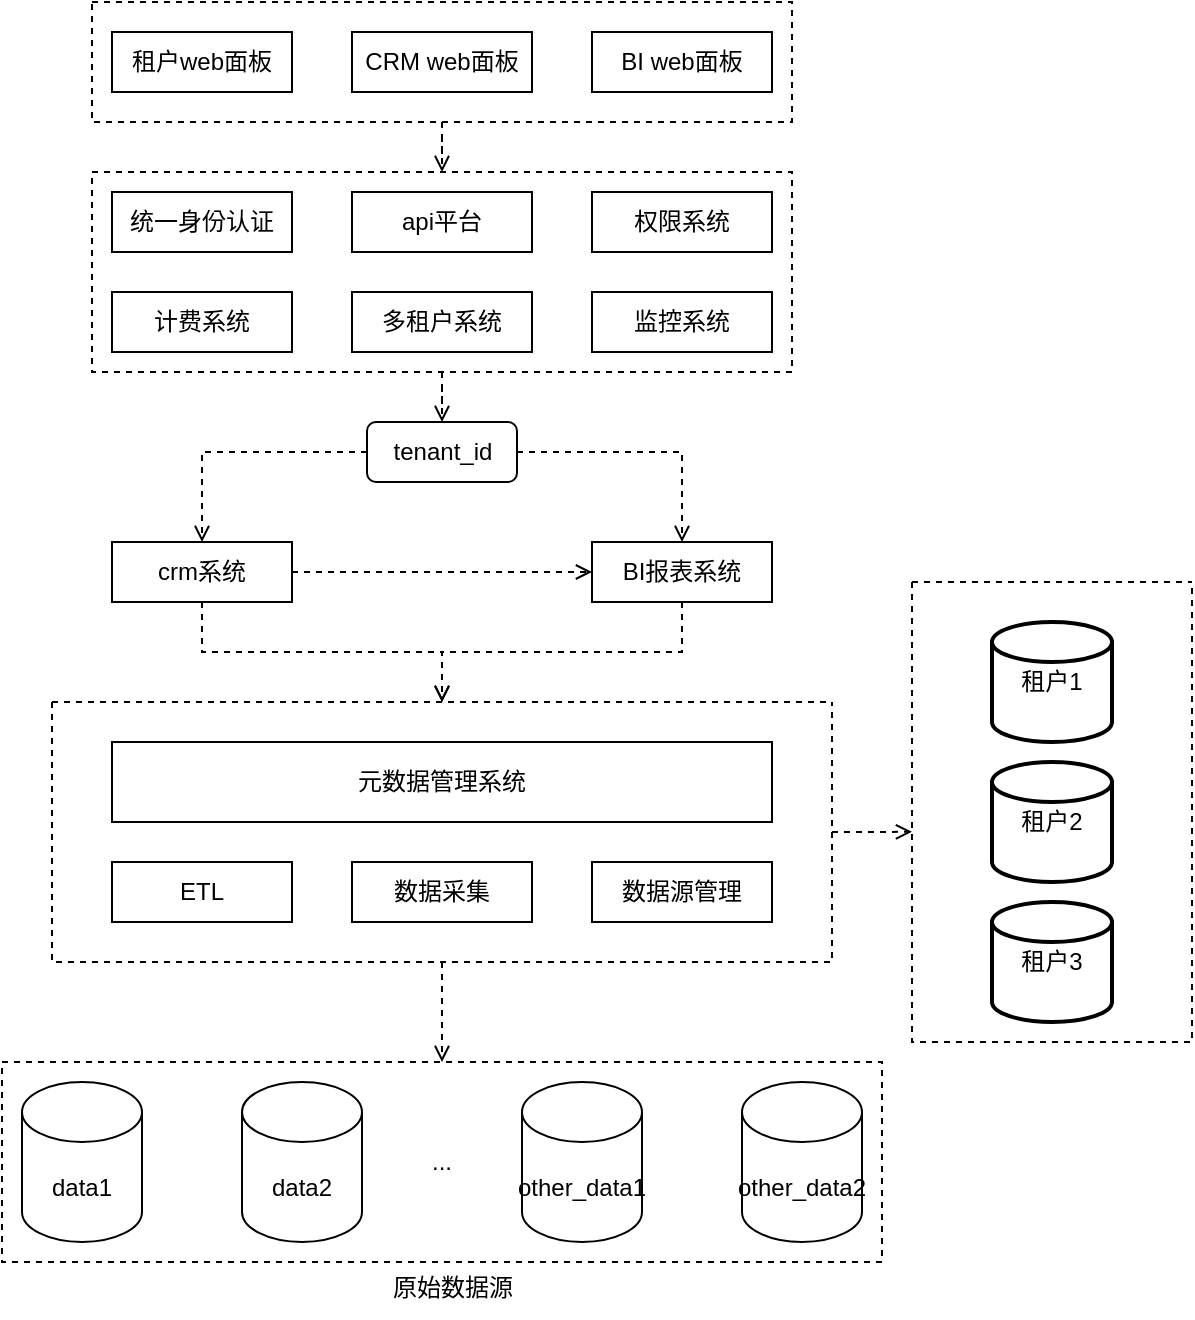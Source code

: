 <mxfile version="22.1.20" type="github" pages="5">
  <diagram name="第 1 页" id="lfYT1q7-guhiJE8OA6Kc">
    <mxGraphModel dx="1380" dy="873" grid="1" gridSize="10" guides="1" tooltips="1" connect="1" arrows="1" fold="1" page="1" pageScale="1" pageWidth="827" pageHeight="1169" math="0" shadow="0">
      <root>
        <mxCell id="0" />
        <mxCell id="1" parent="0" />
        <mxCell id="LmUoxtsXqXULf5MlEoAu-56" value="..." style="rounded=0;whiteSpace=wrap;html=1;dashed=1;" vertex="1" parent="1">
          <mxGeometry x="145" y="590" width="440" height="100" as="geometry" />
        </mxCell>
        <mxCell id="LmUoxtsXqXULf5MlEoAu-28" value="" style="edgeStyle=orthogonalEdgeStyle;rounded=0;orthogonalLoop=1;jettySize=auto;html=1;entryX=0.5;entryY=0;entryDx=0;entryDy=0;dashed=1;endArrow=open;endFill=0;" edge="1" parent="1" source="LmUoxtsXqXULf5MlEoAu-25" target="LmUoxtsXqXULf5MlEoAu-20">
          <mxGeometry relative="1" as="geometry" />
        </mxCell>
        <mxCell id="LmUoxtsXqXULf5MlEoAu-25" value="" style="rounded=0;whiteSpace=wrap;html=1;dashed=1;" vertex="1" parent="1">
          <mxGeometry x="190" y="60" width="350" height="60" as="geometry" />
        </mxCell>
        <mxCell id="LmUoxtsXqXULf5MlEoAu-35" value="" style="edgeStyle=orthogonalEdgeStyle;rounded=0;orthogonalLoop=1;jettySize=auto;html=1;dashed=1;endArrow=open;endFill=0;" edge="1" parent="1" source="LmUoxtsXqXULf5MlEoAu-20" target="LmUoxtsXqXULf5MlEoAu-34">
          <mxGeometry relative="1" as="geometry" />
        </mxCell>
        <mxCell id="LmUoxtsXqXULf5MlEoAu-20" value="" style="rounded=0;whiteSpace=wrap;html=1;dashed=1;" vertex="1" parent="1">
          <mxGeometry x="190" y="145" width="350" height="100" as="geometry" />
        </mxCell>
        <mxCell id="LmUoxtsXqXULf5MlEoAu-2" value="权限系统" style="rounded=0;whiteSpace=wrap;html=1;" vertex="1" parent="1">
          <mxGeometry x="440" y="155" width="90" height="30" as="geometry" />
        </mxCell>
        <mxCell id="LmUoxtsXqXULf5MlEoAu-3" value="多租户系统" style="rounded=0;whiteSpace=wrap;html=1;" vertex="1" parent="1">
          <mxGeometry x="320" y="205" width="90" height="30" as="geometry" />
        </mxCell>
        <mxCell id="LmUoxtsXqXULf5MlEoAu-4" value="api平台" style="rounded=0;whiteSpace=wrap;html=1;" vertex="1" parent="1">
          <mxGeometry x="320" y="155" width="90" height="30" as="geometry" />
        </mxCell>
        <mxCell id="LmUoxtsXqXULf5MlEoAu-5" value="BI报表系统" style="rounded=0;whiteSpace=wrap;html=1;" vertex="1" parent="1">
          <mxGeometry x="440" y="330" width="90" height="30" as="geometry" />
        </mxCell>
        <mxCell id="LmUoxtsXqXULf5MlEoAu-8" value="crm系统" style="rounded=0;whiteSpace=wrap;html=1;" vertex="1" parent="1">
          <mxGeometry x="200" y="330" width="90" height="30" as="geometry" />
        </mxCell>
        <mxCell id="LmUoxtsXqXULf5MlEoAu-12" value="租户web面板" style="rounded=0;whiteSpace=wrap;html=1;" vertex="1" parent="1">
          <mxGeometry x="200" y="75" width="90" height="30" as="geometry" />
        </mxCell>
        <mxCell id="LmUoxtsXqXULf5MlEoAu-13" value="BI web面板" style="rounded=0;whiteSpace=wrap;html=1;" vertex="1" parent="1">
          <mxGeometry x="440" y="75" width="90" height="30" as="geometry" />
        </mxCell>
        <mxCell id="LmUoxtsXqXULf5MlEoAu-14" value="CRM web面板" style="rounded=0;whiteSpace=wrap;html=1;" vertex="1" parent="1">
          <mxGeometry x="320" y="75" width="90" height="30" as="geometry" />
        </mxCell>
        <mxCell id="LmUoxtsXqXULf5MlEoAu-15" value="统一身份认证" style="rounded=0;whiteSpace=wrap;html=1;" vertex="1" parent="1">
          <mxGeometry x="200" y="155" width="90" height="30" as="geometry" />
        </mxCell>
        <mxCell id="LmUoxtsXqXULf5MlEoAu-18" value="计费系统" style="rounded=0;whiteSpace=wrap;html=1;" vertex="1" parent="1">
          <mxGeometry x="200" y="205" width="90" height="30" as="geometry" />
        </mxCell>
        <mxCell id="LmUoxtsXqXULf5MlEoAu-19" value="监控系统" style="rounded=0;whiteSpace=wrap;html=1;" vertex="1" parent="1">
          <mxGeometry x="440" y="205" width="90" height="30" as="geometry" />
        </mxCell>
        <mxCell id="LmUoxtsXqXULf5MlEoAu-36" style="edgeStyle=orthogonalEdgeStyle;rounded=0;orthogonalLoop=1;jettySize=auto;html=1;endArrow=open;endFill=0;dashed=1;" edge="1" parent="1" source="LmUoxtsXqXULf5MlEoAu-34" target="LmUoxtsXqXULf5MlEoAu-8">
          <mxGeometry relative="1" as="geometry" />
        </mxCell>
        <mxCell id="LmUoxtsXqXULf5MlEoAu-37" style="edgeStyle=orthogonalEdgeStyle;rounded=0;orthogonalLoop=1;jettySize=auto;html=1;endArrow=open;endFill=0;dashed=1;" edge="1" parent="1" source="LmUoxtsXqXULf5MlEoAu-34" target="LmUoxtsXqXULf5MlEoAu-5">
          <mxGeometry relative="1" as="geometry" />
        </mxCell>
        <mxCell id="LmUoxtsXqXULf5MlEoAu-34" value="tenant_id" style="rounded=1;whiteSpace=wrap;html=1;" vertex="1" parent="1">
          <mxGeometry x="327.5" y="270" width="75" height="30" as="geometry" />
        </mxCell>
        <mxCell id="LmUoxtsXqXULf5MlEoAu-50" value="data1" style="shape=cylinder3;whiteSpace=wrap;html=1;boundedLbl=1;backgroundOutline=1;size=15;" vertex="1" parent="1">
          <mxGeometry x="155" y="600" width="60" height="80" as="geometry" />
        </mxCell>
        <mxCell id="LmUoxtsXqXULf5MlEoAu-51" value="data2" style="shape=cylinder3;whiteSpace=wrap;html=1;boundedLbl=1;backgroundOutline=1;size=15;" vertex="1" parent="1">
          <mxGeometry x="265" y="600" width="60" height="80" as="geometry" />
        </mxCell>
        <mxCell id="LmUoxtsXqXULf5MlEoAu-52" value="other_data1" style="shape=cylinder3;whiteSpace=wrap;html=1;boundedLbl=1;backgroundOutline=1;size=15;" vertex="1" parent="1">
          <mxGeometry x="405" y="600" width="60" height="80" as="geometry" />
        </mxCell>
        <mxCell id="LmUoxtsXqXULf5MlEoAu-53" value="other_data2" style="shape=cylinder3;whiteSpace=wrap;html=1;boundedLbl=1;backgroundOutline=1;size=15;" vertex="1" parent="1">
          <mxGeometry x="515" y="600" width="60" height="80" as="geometry" />
        </mxCell>
        <mxCell id="lOMu0dFvFwz6lHHAXOuI-1" value="" style="endArrow=open;startArrow=none;html=1;rounded=0;entryX=0;entryY=0.5;entryDx=0;entryDy=0;exitX=1;exitY=0.5;exitDx=0;exitDy=0;startFill=0;endFill=0;dashed=1;" edge="1" parent="1" source="LmUoxtsXqXULf5MlEoAu-8" target="LmUoxtsXqXULf5MlEoAu-5">
          <mxGeometry width="50" height="50" relative="1" as="geometry">
            <mxPoint x="70" y="375" as="sourcePoint" />
            <mxPoint x="120" y="325" as="targetPoint" />
          </mxGeometry>
        </mxCell>
        <mxCell id="wngxV61dmEKam1mnnECE-3" value="原始数据源" style="text;html=1;align=center;verticalAlign=middle;resizable=0;points=[];autosize=1;strokeColor=none;fillColor=none;" vertex="1" parent="1">
          <mxGeometry x="330" y="688" width="80" height="30" as="geometry" />
        </mxCell>
        <mxCell id="wngxV61dmEKam1mnnECE-7" value="" style="swimlane;startSize=0;dashed=1;" vertex="1" parent="1">
          <mxGeometry x="600" y="350" width="140" height="230" as="geometry" />
        </mxCell>
        <mxCell id="wngxV61dmEKam1mnnECE-6" value="租户3" style="strokeWidth=2;html=1;shape=mxgraph.flowchart.database;whiteSpace=wrap;" vertex="1" parent="wngxV61dmEKam1mnnECE-7">
          <mxGeometry x="40" y="160" width="60" height="60" as="geometry" />
        </mxCell>
        <mxCell id="wngxV61dmEKam1mnnECE-5" value="租户2" style="strokeWidth=2;html=1;shape=mxgraph.flowchart.database;whiteSpace=wrap;" vertex="1" parent="wngxV61dmEKam1mnnECE-7">
          <mxGeometry x="40" y="90" width="60" height="60" as="geometry" />
        </mxCell>
        <mxCell id="wngxV61dmEKam1mnnECE-4" value="租户1" style="strokeWidth=2;html=1;shape=mxgraph.flowchart.database;whiteSpace=wrap;" vertex="1" parent="wngxV61dmEKam1mnnECE-7">
          <mxGeometry x="40" y="20" width="60" height="60" as="geometry" />
        </mxCell>
        <mxCell id="wngxV61dmEKam1mnnECE-8" value="" style="swimlane;startSize=0;dashed=1;" vertex="1" parent="1">
          <mxGeometry x="170" y="410" width="390" height="130" as="geometry" />
        </mxCell>
        <mxCell id="LmUoxtsXqXULf5MlEoAu-43" value="元数据管理系统" style="rounded=0;whiteSpace=wrap;html=1;" vertex="1" parent="wngxV61dmEKam1mnnECE-8">
          <mxGeometry x="30" y="20" width="330" height="40" as="geometry" />
        </mxCell>
        <mxCell id="LmUoxtsXqXULf5MlEoAu-6" value="ETL" style="rounded=0;whiteSpace=wrap;html=1;" vertex="1" parent="wngxV61dmEKam1mnnECE-8">
          <mxGeometry x="30" y="80" width="90" height="30" as="geometry" />
        </mxCell>
        <mxCell id="LmUoxtsXqXULf5MlEoAu-17" value="数据采集" style="rounded=0;whiteSpace=wrap;html=1;" vertex="1" parent="wngxV61dmEKam1mnnECE-8">
          <mxGeometry x="150" y="80" width="90" height="30" as="geometry" />
        </mxCell>
        <mxCell id="LmUoxtsXqXULf5MlEoAu-68" value="数据源管理" style="rounded=0;whiteSpace=wrap;html=1;" vertex="1" parent="wngxV61dmEKam1mnnECE-8">
          <mxGeometry x="270" y="80" width="90" height="30" as="geometry" />
        </mxCell>
        <mxCell id="wngxV61dmEKam1mnnECE-10" style="edgeStyle=orthogonalEdgeStyle;rounded=0;orthogonalLoop=1;jettySize=auto;html=1;endArrow=open;endFill=0;dashed=1;exitX=0.5;exitY=1;exitDx=0;exitDy=0;entryX=0.5;entryY=0;entryDx=0;entryDy=0;" edge="1" parent="1" source="LmUoxtsXqXULf5MlEoAu-8" target="wngxV61dmEKam1mnnECE-8">
          <mxGeometry relative="1" as="geometry">
            <mxPoint x="113" y="390" as="sourcePoint" />
            <mxPoint x="30" y="435" as="targetPoint" />
          </mxGeometry>
        </mxCell>
        <mxCell id="wngxV61dmEKam1mnnECE-11" style="edgeStyle=orthogonalEdgeStyle;rounded=0;orthogonalLoop=1;jettySize=auto;html=1;endArrow=open;endFill=0;dashed=1;exitX=0.5;exitY=1;exitDx=0;exitDy=0;" edge="1" parent="1" source="LmUoxtsXqXULf5MlEoAu-5" target="wngxV61dmEKam1mnnECE-8">
          <mxGeometry relative="1" as="geometry">
            <mxPoint x="668" y="300" as="sourcePoint" />
            <mxPoint x="585" y="345" as="targetPoint" />
          </mxGeometry>
        </mxCell>
        <mxCell id="wngxV61dmEKam1mnnECE-12" style="edgeStyle=orthogonalEdgeStyle;rounded=0;orthogonalLoop=1;jettySize=auto;html=1;endArrow=open;endFill=0;dashed=1;exitX=1;exitY=0.5;exitDx=0;exitDy=0;entryX=0;entryY=0.543;entryDx=0;entryDy=0;entryPerimeter=0;" edge="1" parent="1" source="wngxV61dmEKam1mnnECE-8" target="wngxV61dmEKam1mnnECE-7">
          <mxGeometry relative="1" as="geometry">
            <mxPoint x="658" y="315" as="sourcePoint" />
            <mxPoint x="575" y="360" as="targetPoint" />
          </mxGeometry>
        </mxCell>
        <mxCell id="wngxV61dmEKam1mnnECE-13" style="edgeStyle=orthogonalEdgeStyle;rounded=0;orthogonalLoop=1;jettySize=auto;html=1;endArrow=open;endFill=0;dashed=1;entryX=0.5;entryY=0;entryDx=0;entryDy=0;exitX=0.5;exitY=1;exitDx=0;exitDy=0;" edge="1" parent="1" source="wngxV61dmEKam1mnnECE-8" target="LmUoxtsXqXULf5MlEoAu-56">
          <mxGeometry relative="1" as="geometry">
            <mxPoint x="143" y="562" as="sourcePoint" />
            <mxPoint x="60" y="607" as="targetPoint" />
          </mxGeometry>
        </mxCell>
      </root>
    </mxGraphModel>
  </diagram>
  <diagram id="q5ZvHHp5zk1DchWTpXM3" name="第 2 页">
    <mxGraphModel dx="1080" dy="683" grid="1" gridSize="10" guides="1" tooltips="1" connect="1" arrows="1" fold="1" page="1" pageScale="1" pageWidth="827" pageHeight="1169" math="0" shadow="0">
      <root>
        <mxCell id="0" />
        <mxCell id="1" parent="0" />
        <mxCell id="NvK1DPzupa2veo8o5j53-14" value="" style="edgeStyle=orthogonalEdgeStyle;rounded=0;orthogonalLoop=1;jettySize=auto;html=1;" edge="1" parent="1" source="NvK1DPzupa2veo8o5j53-1" target="NvK1DPzupa2veo8o5j53-5">
          <mxGeometry relative="1" as="geometry" />
        </mxCell>
        <mxCell id="NvK1DPzupa2veo8o5j53-1" value="用户操作创建Job" style="strokeWidth=2;html=1;shape=mxgraph.flowchart.terminator;whiteSpace=wrap;" vertex="1" parent="1">
          <mxGeometry x="40" y="60" width="100" height="60" as="geometry" />
        </mxCell>
        <mxCell id="NvK1DPzupa2veo8o5j53-8" value="" style="edgeStyle=orthogonalEdgeStyle;rounded=0;orthogonalLoop=1;jettySize=auto;html=1;" edge="1" parent="1" source="NvK1DPzupa2veo8o5j53-5" target="NvK1DPzupa2veo8o5j53-7">
          <mxGeometry relative="1" as="geometry" />
        </mxCell>
        <mxCell id="NvK1DPzupa2veo8o5j53-5" value="添加读节点" style="whiteSpace=wrap;html=1;strokeWidth=2;" vertex="1" parent="1">
          <mxGeometry x="210" y="60" width="120" height="60" as="geometry" />
        </mxCell>
        <mxCell id="NvK1DPzupa2veo8o5j53-10" value="" style="edgeStyle=orthogonalEdgeStyle;rounded=0;orthogonalLoop=1;jettySize=auto;html=1;" edge="1" parent="1" source="NvK1DPzupa2veo8o5j53-7" target="NvK1DPzupa2veo8o5j53-9">
          <mxGeometry relative="1" as="geometry" />
        </mxCell>
        <mxCell id="NvK1DPzupa2veo8o5j53-7" value="选择读数据源" style="whiteSpace=wrap;html=1;strokeWidth=2;" vertex="1" parent="1">
          <mxGeometry x="410" y="60" width="120" height="60" as="geometry" />
        </mxCell>
        <mxCell id="NvK1DPzupa2veo8o5j53-12" value="" style="edgeStyle=orthogonalEdgeStyle;rounded=0;orthogonalLoop=1;jettySize=auto;html=1;" edge="1" parent="1" source="NvK1DPzupa2veo8o5j53-9" target="NvK1DPzupa2veo8o5j53-11">
          <mxGeometry relative="1" as="geometry" />
        </mxCell>
        <mxCell id="NvK1DPzupa2veo8o5j53-9" value="选择表结构" style="whiteSpace=wrap;html=1;strokeWidth=2;" vertex="1" parent="1">
          <mxGeometry x="610" y="60" width="120" height="60" as="geometry" />
        </mxCell>
        <mxCell id="NvK1DPzupa2veo8o5j53-16" value="" style="edgeStyle=orthogonalEdgeStyle;rounded=0;orthogonalLoop=1;jettySize=auto;html=1;" edge="1" parent="1" source="NvK1DPzupa2veo8o5j53-11" target="NvK1DPzupa2veo8o5j53-15">
          <mxGeometry relative="1" as="geometry" />
        </mxCell>
        <mxCell id="NvK1DPzupa2veo8o5j53-11" value="添加映射节点" style="whiteSpace=wrap;html=1;strokeWidth=2;" vertex="1" parent="1">
          <mxGeometry x="610" y="200" width="120" height="60" as="geometry" />
        </mxCell>
        <mxCell id="NvK1DPzupa2veo8o5j53-18" value="" style="edgeStyle=orthogonalEdgeStyle;rounded=0;orthogonalLoop=1;jettySize=auto;html=1;" edge="1" parent="1" source="NvK1DPzupa2veo8o5j53-15" target="NvK1DPzupa2veo8o5j53-17">
          <mxGeometry relative="1" as="geometry" />
        </mxCell>
        <mxCell id="NvK1DPzupa2veo8o5j53-15" value="设置映射规则" style="whiteSpace=wrap;html=1;strokeWidth=2;" vertex="1" parent="1">
          <mxGeometry x="410" y="200" width="120" height="60" as="geometry" />
        </mxCell>
        <mxCell id="NvK1DPzupa2veo8o5j53-20" value="" style="edgeStyle=orthogonalEdgeStyle;rounded=0;orthogonalLoop=1;jettySize=auto;html=1;" edge="1" parent="1" source="NvK1DPzupa2veo8o5j53-17" target="NvK1DPzupa2veo8o5j53-19">
          <mxGeometry relative="1" as="geometry" />
        </mxCell>
        <mxCell id="NvK1DPzupa2veo8o5j53-17" value="添加写节点" style="whiteSpace=wrap;html=1;strokeWidth=2;" vertex="1" parent="1">
          <mxGeometry x="210" y="200" width="120" height="60" as="geometry" />
        </mxCell>
        <mxCell id="NvK1DPzupa2veo8o5j53-22" value="" style="edgeStyle=orthogonalEdgeStyle;rounded=0;orthogonalLoop=1;jettySize=auto;html=1;" edge="1" parent="1" source="NvK1DPzupa2veo8o5j53-19" target="NvK1DPzupa2veo8o5j53-21">
          <mxGeometry relative="1" as="geometry" />
        </mxCell>
        <mxCell id="NvK1DPzupa2veo8o5j53-19" value="选择表结构" style="whiteSpace=wrap;html=1;strokeWidth=2;" vertex="1" parent="1">
          <mxGeometry x="10" y="200" width="120" height="60" as="geometry" />
        </mxCell>
        <mxCell id="NvK1DPzupa2veo8o5j53-24" value="" style="edgeStyle=orthogonalEdgeStyle;rounded=0;orthogonalLoop=1;jettySize=auto;html=1;" edge="1" parent="1" source="NvK1DPzupa2veo8o5j53-21" target="NvK1DPzupa2veo8o5j53-23">
          <mxGeometry relative="1" as="geometry" />
        </mxCell>
        <mxCell id="NvK1DPzupa2veo8o5j53-21" value="选择写数据源" style="whiteSpace=wrap;html=1;strokeWidth=2;" vertex="1" parent="1">
          <mxGeometry x="10" y="340" width="120" height="60" as="geometry" />
        </mxCell>
        <mxCell id="NvK1DPzupa2veo8o5j53-26" value="" style="edgeStyle=orthogonalEdgeStyle;rounded=0;orthogonalLoop=1;jettySize=auto;html=1;" edge="1" parent="1" source="NvK1DPzupa2veo8o5j53-23" target="NvK1DPzupa2veo8o5j53-25">
          <mxGeometry relative="1" as="geometry" />
        </mxCell>
        <mxCell id="NvK1DPzupa2veo8o5j53-23" value="执行任务" style="whiteSpace=wrap;html=1;strokeWidth=2;" vertex="1" parent="1">
          <mxGeometry x="210" y="340" width="120" height="60" as="geometry" />
        </mxCell>
        <mxCell id="NvK1DPzupa2veo8o5j53-28" style="edgeStyle=orthogonalEdgeStyle;rounded=0;orthogonalLoop=1;jettySize=auto;html=1;" edge="1" parent="1" source="NvK1DPzupa2veo8o5j53-25" target="NvK1DPzupa2veo8o5j53-27">
          <mxGeometry relative="1" as="geometry" />
        </mxCell>
        <mxCell id="NvK1DPzupa2veo8o5j53-25" value="观察任务执行情况" style="whiteSpace=wrap;html=1;strokeWidth=2;" vertex="1" parent="1">
          <mxGeometry x="410" y="340" width="120" height="60" as="geometry" />
        </mxCell>
        <mxCell id="NvK1DPzupa2veo8o5j53-27" value="任务完成" style="strokeWidth=2;html=1;shape=mxgraph.flowchart.terminator;whiteSpace=wrap;" vertex="1" parent="1">
          <mxGeometry x="580" y="340" width="100" height="60" as="geometry" />
        </mxCell>
        <mxCell id="NvK1DPzupa2veo8o5j53-33" value="" style="swimlane;startSize=0;" vertex="1" parent="1">
          <mxGeometry x="540" y="582" width="140" height="230" as="geometry">
            <mxRectangle x="40" y="460" width="50" height="40" as="alternateBounds" />
          </mxGeometry>
        </mxCell>
        <mxCell id="NvK1DPzupa2veo8o5j53-36" value="oss_adaptor" style="whiteSpace=wrap;html=1;" vertex="1" parent="NvK1DPzupa2veo8o5j53-33">
          <mxGeometry x="20" y="60" width="100" height="30" as="geometry" />
        </mxCell>
        <mxCell id="NvK1DPzupa2veo8o5j53-37" value="redis_adaptor" style="whiteSpace=wrap;html=1;" vertex="1" parent="NvK1DPzupa2veo8o5j53-33">
          <mxGeometry x="20" y="100" width="100" height="30" as="geometry" />
        </mxCell>
        <mxCell id="NvK1DPzupa2veo8o5j53-38" value="kafka_adaptor" style="whiteSpace=wrap;html=1;" vertex="1" parent="NvK1DPzupa2veo8o5j53-33">
          <mxGeometry x="20" y="140" width="100" height="30" as="geometry" />
        </mxCell>
        <mxCell id="NvK1DPzupa2veo8o5j53-39" value="......." style="whiteSpace=wrap;html=1;" vertex="1" parent="NvK1DPzupa2veo8o5j53-33">
          <mxGeometry x="20" y="180" width="100" height="30" as="geometry" />
        </mxCell>
        <mxCell id="NvK1DPzupa2veo8o5j53-34" value="mysql_adaptor" style="whiteSpace=wrap;html=1;" vertex="1" parent="NvK1DPzupa2veo8o5j53-33">
          <mxGeometry x="20" y="20" width="100" height="30" as="geometry" />
        </mxCell>
        <mxCell id="NvK1DPzupa2veo8o5j53-40" value="读写适配器" style="text;html=1;align=center;verticalAlign=middle;resizable=0;points=[];autosize=1;strokeColor=none;fillColor=none;" vertex="1" parent="1">
          <mxGeometry x="540" y="580" width="80" height="30" as="geometry" />
        </mxCell>
        <mxCell id="NvK1DPzupa2veo8o5j53-72" style="edgeStyle=orthogonalEdgeStyle;rounded=0;orthogonalLoop=1;jettySize=auto;html=1;entryX=0.5;entryY=0;entryDx=0;entryDy=0;" edge="1" parent="1" source="NvK1DPzupa2veo8o5j53-44">
          <mxGeometry relative="1" as="geometry">
            <mxPoint x="370" y="700" as="targetPoint" />
          </mxGeometry>
        </mxCell>
        <mxCell id="NvK1DPzupa2veo8o5j53-44" value="" style="swimlane;startSize=0;" vertex="1" parent="1">
          <mxGeometry x="270" y="550" width="200" height="110" as="geometry" />
        </mxCell>
        <mxCell id="NvK1DPzupa2veo8o5j53-49" value="Job1" style="whiteSpace=wrap;html=1;aspect=fixed;" vertex="1" parent="NvK1DPzupa2veo8o5j53-44">
          <mxGeometry x="20" y="40" width="40" height="40" as="geometry" />
        </mxCell>
        <mxCell id="NvK1DPzupa2veo8o5j53-51" value="JobN" style="whiteSpace=wrap;html=1;aspect=fixed;" vertex="1" parent="NvK1DPzupa2veo8o5j53-44">
          <mxGeometry x="140" y="40" width="40" height="40" as="geometry" />
        </mxCell>
        <mxCell id="NvK1DPzupa2veo8o5j53-76" value="......" style="text;html=1;align=center;verticalAlign=middle;resizable=0;points=[];autosize=1;strokeColor=none;fillColor=none;" vertex="1" parent="NvK1DPzupa2veo8o5j53-44">
          <mxGeometry x="80" y="45" width="40" height="30" as="geometry" />
        </mxCell>
        <mxCell id="NvK1DPzupa2veo8o5j53-46" value="任务管理器" style="text;html=1;align=center;verticalAlign=middle;resizable=0;points=[];autosize=1;strokeColor=none;fillColor=none;" vertex="1" parent="1">
          <mxGeometry x="270" y="548" width="80" height="30" as="geometry" />
        </mxCell>
        <mxCell id="NvK1DPzupa2veo8o5j53-52" value="Actor" style="shape=umlActor;verticalLabelPosition=bottom;verticalAlign=top;html=1;outlineConnect=0;" vertex="1" parent="1">
          <mxGeometry x="320" y="450" width="20" height="30" as="geometry" />
        </mxCell>
        <mxCell id="NvK1DPzupa2veo8o5j53-64" style="edgeStyle=orthogonalEdgeStyle;rounded=0;orthogonalLoop=1;jettySize=auto;html=1;entryX=0.5;entryY=0;entryDx=0;entryDy=0;" edge="1" parent="1" source="NvK1DPzupa2veo8o5j53-59" target="NvK1DPzupa2veo8o5j53-44">
          <mxGeometry relative="1" as="geometry" />
        </mxCell>
        <mxCell id="NvK1DPzupa2veo8o5j53-66" value="执行" style="edgeLabel;html=1;align=center;verticalAlign=middle;resizable=0;points=[];" vertex="1" connectable="0" parent="NvK1DPzupa2veo8o5j53-64">
          <mxGeometry x="0.11" relative="1" as="geometry">
            <mxPoint as="offset" />
          </mxGeometry>
        </mxCell>
        <mxCell id="NvK1DPzupa2veo8o5j53-59" value="Actor" style="shape=umlActor;verticalLabelPosition=bottom;verticalAlign=top;html=1;outlineConnect=0;" vertex="1" parent="1">
          <mxGeometry x="360" y="450" width="20" height="30" as="geometry" />
        </mxCell>
        <mxCell id="NvK1DPzupa2veo8o5j53-61" value="Actor" style="shape=umlActor;verticalLabelPosition=bottom;verticalAlign=top;html=1;outlineConnect=0;" vertex="1" parent="1">
          <mxGeometry x="400" y="450" width="20" height="30" as="geometry" />
        </mxCell>
        <mxCell id="NvK1DPzupa2veo8o5j53-62" style="edgeStyle=orthogonalEdgeStyle;rounded=0;orthogonalLoop=1;jettySize=auto;html=1;entryX=0.739;entryY=-0.002;entryDx=0;entryDy=0;entryPerimeter=0;" edge="1" parent="1" source="NvK1DPzupa2veo8o5j53-52" target="NvK1DPzupa2veo8o5j53-46">
          <mxGeometry relative="1" as="geometry" />
        </mxCell>
        <mxCell id="NvK1DPzupa2veo8o5j53-63" value="编排" style="edgeLabel;html=1;align=center;verticalAlign=middle;resizable=0;points=[];" vertex="1" connectable="0" parent="NvK1DPzupa2veo8o5j53-62">
          <mxGeometry x="0.102" y="2" relative="1" as="geometry">
            <mxPoint as="offset" />
          </mxGeometry>
        </mxCell>
        <mxCell id="NvK1DPzupa2veo8o5j53-67" style="edgeStyle=orthogonalEdgeStyle;rounded=0;orthogonalLoop=1;jettySize=auto;html=1;entryX=0.705;entryY=0.006;entryDx=0;entryDy=0;entryPerimeter=0;" edge="1" parent="1" source="NvK1DPzupa2veo8o5j53-61" target="NvK1DPzupa2veo8o5j53-44">
          <mxGeometry relative="1" as="geometry" />
        </mxCell>
        <mxCell id="NvK1DPzupa2veo8o5j53-68" value="终止" style="edgeLabel;html=1;align=center;verticalAlign=middle;resizable=0;points=[];" vertex="1" connectable="0" parent="NvK1DPzupa2veo8o5j53-67">
          <mxGeometry x="0.056" y="-2" relative="1" as="geometry">
            <mxPoint as="offset" />
          </mxGeometry>
        </mxCell>
        <mxCell id="NvK1DPzupa2veo8o5j53-78" value="" style="swimlane;startSize=0;" vertex="1" parent="1">
          <mxGeometry x="270" y="700" width="200" height="110" as="geometry" />
        </mxCell>
        <mxCell id="NvK1DPzupa2veo8o5j53-81" value="pipline1" style="rounded=0;whiteSpace=wrap;html=1;" vertex="1" parent="NvK1DPzupa2veo8o5j53-78">
          <mxGeometry x="24" y="28" width="146" height="22" as="geometry" />
        </mxCell>
        <mxCell id="NvK1DPzupa2veo8o5j53-82" value="piplineN" style="rounded=0;whiteSpace=wrap;html=1;" vertex="1" parent="NvK1DPzupa2veo8o5j53-78">
          <mxGeometry x="24" y="80" width="146" height="22" as="geometry" />
        </mxCell>
        <mxCell id="NvK1DPzupa2veo8o5j53-83" value="......" style="text;html=1;align=center;verticalAlign=middle;resizable=0;points=[];autosize=1;strokeColor=none;fillColor=none;" vertex="1" parent="NvK1DPzupa2veo8o5j53-78">
          <mxGeometry x="77" y="50" width="40" height="30" as="geometry" />
        </mxCell>
        <mxCell id="NvK1DPzupa2veo8o5j53-79" value="Job" style="text;html=1;align=center;verticalAlign=middle;resizable=0;points=[];autosize=1;strokeColor=none;fillColor=none;" vertex="1" parent="1">
          <mxGeometry x="280" y="698" width="40" height="30" as="geometry" />
        </mxCell>
        <mxCell id="NvK1DPzupa2veo8o5j53-84" value="" style="swimlane;startSize=0;" vertex="1" parent="1">
          <mxGeometry x="270" y="860" width="430" height="100" as="geometry" />
        </mxCell>
        <mxCell id="NvK1DPzupa2veo8o5j53-86" value="pipline" style="text;html=1;align=center;verticalAlign=middle;resizable=0;points=[];autosize=1;strokeColor=none;fillColor=none;" vertex="1" parent="NvK1DPzupa2veo8o5j53-84">
          <mxGeometry width="60" height="30" as="geometry" />
        </mxCell>
        <mxCell id="NvK1DPzupa2veo8o5j53-95" style="edgeStyle=orthogonalEdgeStyle;rounded=0;orthogonalLoop=1;jettySize=auto;html=1;entryX=0;entryY=0.5;entryDx=0;entryDy=0;" edge="1" parent="NvK1DPzupa2veo8o5j53-84" source="NvK1DPzupa2veo8o5j53-87" target="NvK1DPzupa2veo8o5j53-88">
          <mxGeometry relative="1" as="geometry" />
        </mxCell>
        <mxCell id="NvK1DPzupa2veo8o5j53-87" value="WithReader" style="whiteSpace=wrap;html=1;" vertex="1" parent="NvK1DPzupa2veo8o5j53-84">
          <mxGeometry x="10" y="30" width="83" height="40" as="geometry" />
        </mxCell>
        <mxCell id="NvK1DPzupa2veo8o5j53-88" value="WithTransformer" style="whiteSpace=wrap;html=1;" vertex="1" parent="NvK1DPzupa2veo8o5j53-84">
          <mxGeometry x="120" y="30" width="83" height="40" as="geometry" />
        </mxCell>
        <mxCell id="NvK1DPzupa2veo8o5j53-89" value="WithWriter" style="whiteSpace=wrap;html=1;" vertex="1" parent="NvK1DPzupa2veo8o5j53-84">
          <mxGeometry x="340" y="30" width="83" height="40" as="geometry" />
        </mxCell>
        <mxCell id="NvK1DPzupa2veo8o5j53-101" style="edgeStyle=orthogonalEdgeStyle;rounded=0;orthogonalLoop=1;jettySize=auto;html=1;entryX=0;entryY=0.5;entryDx=0;entryDy=0;" edge="1" parent="NvK1DPzupa2veo8o5j53-84" source="NvK1DPzupa2veo8o5j53-98" target="NvK1DPzupa2veo8o5j53-89">
          <mxGeometry relative="1" as="geometry" />
        </mxCell>
        <mxCell id="NvK1DPzupa2veo8o5j53-98" value="......" style="whiteSpace=wrap;html=1;" vertex="1" parent="NvK1DPzupa2veo8o5j53-84">
          <mxGeometry x="230" y="30" width="83" height="40" as="geometry" />
        </mxCell>
        <mxCell id="NvK1DPzupa2veo8o5j53-91" style="edgeStyle=orthogonalEdgeStyle;rounded=0;orthogonalLoop=1;jettySize=auto;html=1;entryX=0.233;entryY=0;entryDx=0;entryDy=0;entryPerimeter=0;" edge="1" parent="1" source="NvK1DPzupa2veo8o5j53-78" target="NvK1DPzupa2veo8o5j53-84">
          <mxGeometry relative="1" as="geometry" />
        </mxCell>
        <mxCell id="NvK1DPzupa2veo8o5j53-124" value="执行pipline" style="edgeLabel;html=1;align=center;verticalAlign=middle;resizable=0;points=[];" vertex="1" connectable="0" parent="NvK1DPzupa2veo8o5j53-91">
          <mxGeometry x="-0.236" y="1" relative="1" as="geometry">
            <mxPoint as="offset" />
          </mxGeometry>
        </mxCell>
        <mxCell id="NvK1DPzupa2veo8o5j53-93" value="" style="endArrow=classic;html=1;rounded=0;entryX=0.72;entryY=-0.021;entryDx=0;entryDy=0;entryPerimeter=0;exitX=0.282;exitY=0.999;exitDx=0;exitDy=0;exitPerimeter=0;" edge="1" parent="1" source="NvK1DPzupa2veo8o5j53-33" target="NvK1DPzupa2veo8o5j53-84">
          <mxGeometry width="50" height="50" relative="1" as="geometry">
            <mxPoint x="580" y="820" as="sourcePoint" />
            <mxPoint x="520" y="780" as="targetPoint" />
          </mxGeometry>
        </mxCell>
        <mxCell id="NvK1DPzupa2veo8o5j53-126" value="读" style="edgeLabel;html=1;align=center;verticalAlign=middle;resizable=0;points=[];" vertex="1" connectable="0" parent="NvK1DPzupa2veo8o5j53-93">
          <mxGeometry x="-0.283" y="2" relative="1" as="geometry">
            <mxPoint as="offset" />
          </mxGeometry>
        </mxCell>
        <mxCell id="NvK1DPzupa2veo8o5j53-94" value="" style="endArrow=classic;html=1;rounded=0;exitX=0.854;exitY=0;exitDx=0;exitDy=0;exitPerimeter=0;entryX=0.693;entryY=0.999;entryDx=0;entryDy=0;entryPerimeter=0;" edge="1" parent="1" source="NvK1DPzupa2veo8o5j53-84" target="NvK1DPzupa2veo8o5j53-33">
          <mxGeometry width="50" height="50" relative="1" as="geometry">
            <mxPoint x="589" y="825" as="sourcePoint" />
            <mxPoint x="590" y="868" as="targetPoint" />
          </mxGeometry>
        </mxCell>
        <mxCell id="NvK1DPzupa2veo8o5j53-125" value="写" style="edgeLabel;html=1;align=center;verticalAlign=middle;resizable=0;points=[];" vertex="1" connectable="0" parent="NvK1DPzupa2veo8o5j53-94">
          <mxGeometry x="0.026" y="-1" relative="1" as="geometry">
            <mxPoint as="offset" />
          </mxGeometry>
        </mxCell>
        <mxCell id="NvK1DPzupa2veo8o5j53-99" style="edgeStyle=orthogonalEdgeStyle;rounded=0;orthogonalLoop=1;jettySize=auto;html=1;entryX=0.1;entryY=0.4;entryDx=0;entryDy=0;entryPerimeter=0;" edge="1" parent="1" source="NvK1DPzupa2veo8o5j53-88">
          <mxGeometry relative="1" as="geometry">
            <mxPoint x="500" y="910.0" as="targetPoint" />
          </mxGeometry>
        </mxCell>
        <mxCell id="NvK1DPzupa2veo8o5j53-104" value="" style="swimlane;startSize=0;dashed=1;" vertex="1" parent="1">
          <mxGeometry x="542.5" y="455" width="180" height="77" as="geometry" />
        </mxCell>
        <mxCell id="NvK1DPzupa2veo8o5j53-106" value="" style="shape=cylinder3;whiteSpace=wrap;html=1;boundedLbl=1;backgroundOutline=1;size=15;" vertex="1" parent="NvK1DPzupa2veo8o5j53-104">
          <mxGeometry x="17.5" y="25" width="40" height="48" as="geometry" />
        </mxCell>
        <mxCell id="NvK1DPzupa2veo8o5j53-108" value="" style="shape=cylinder3;whiteSpace=wrap;html=1;boundedLbl=1;backgroundOutline=1;size=15;" vertex="1" parent="NvK1DPzupa2veo8o5j53-104">
          <mxGeometry x="67.5" y="25" width="40" height="48" as="geometry" />
        </mxCell>
        <mxCell id="NvK1DPzupa2veo8o5j53-107" value="" style="shape=cylinder3;whiteSpace=wrap;html=1;boundedLbl=1;backgroundOutline=1;size=15;" vertex="1" parent="NvK1DPzupa2veo8o5j53-104">
          <mxGeometry x="117.5" y="25" width="40" height="48" as="geometry" />
        </mxCell>
        <mxCell id="NvK1DPzupa2veo8o5j53-105" value="数据仓库" style="text;html=1;align=center;verticalAlign=middle;resizable=0;points=[];autosize=1;strokeColor=none;fillColor=none;" vertex="1" parent="1">
          <mxGeometry x="537.5" y="450" width="70" height="30" as="geometry" />
        </mxCell>
        <mxCell id="NvK1DPzupa2veo8o5j53-109" style="edgeStyle=orthogonalEdgeStyle;rounded=0;orthogonalLoop=1;jettySize=auto;html=1;entryX=0.38;entryY=0.977;entryDx=0;entryDy=0;entryPerimeter=0;" edge="1" parent="1" source="NvK1DPzupa2veo8o5j53-33" target="NvK1DPzupa2veo8o5j53-104">
          <mxGeometry relative="1" as="geometry" />
        </mxCell>
        <mxCell id="NvK1DPzupa2veo8o5j53-110" value="写数据" style="edgeLabel;html=1;align=center;verticalAlign=middle;resizable=0;points=[];" vertex="1" connectable="0" parent="NvK1DPzupa2veo8o5j53-109">
          <mxGeometry x="-0.051" y="3" relative="1" as="geometry">
            <mxPoint x="-2" y="2" as="offset" />
          </mxGeometry>
        </mxCell>
        <mxCell id="NvK1DPzupa2veo8o5j53-112" value="" style="swimlane;startSize=0;dashed=1;" vertex="1" parent="1">
          <mxGeometry x="740" y="585" width="160" height="285" as="geometry" />
        </mxCell>
        <mxCell id="NvK1DPzupa2veo8o5j53-113" value="数据源" style="text;html=1;align=center;verticalAlign=middle;resizable=0;points=[];autosize=1;strokeColor=none;fillColor=none;" vertex="1" parent="NvK1DPzupa2veo8o5j53-112">
          <mxGeometry y="-5" width="60" height="30" as="geometry" />
        </mxCell>
        <mxCell id="NvK1DPzupa2veo8o5j53-114" value="mysql" style="shape=cylinder3;whiteSpace=wrap;html=1;boundedLbl=1;backgroundOutline=1;size=15;" vertex="1" parent="NvK1DPzupa2veo8o5j53-112">
          <mxGeometry x="40" y="17" width="80" height="63" as="geometry" />
        </mxCell>
        <mxCell id="NvK1DPzupa2veo8o5j53-115" value="kafka" style="strokeWidth=1;html=1;shape=mxgraph.flowchart.direct_data;whiteSpace=wrap;" vertex="1" parent="NvK1DPzupa2veo8o5j53-112">
          <mxGeometry x="40" y="86" width="80" height="54" as="geometry" />
        </mxCell>
        <mxCell id="NvK1DPzupa2veo8o5j53-117" value="redis" style="shape=cylinder3;whiteSpace=wrap;html=1;boundedLbl=1;backgroundOutline=1;size=15;" vertex="1" parent="NvK1DPzupa2veo8o5j53-112">
          <mxGeometry x="40" y="145" width="80" height="63" as="geometry" />
        </mxCell>
        <mxCell id="NvK1DPzupa2veo8o5j53-120" value="oss" style="shape=cylinder3;whiteSpace=wrap;html=1;boundedLbl=1;backgroundOutline=1;size=15;" vertex="1" parent="NvK1DPzupa2veo8o5j53-112">
          <mxGeometry x="40" y="215" width="80" height="63" as="geometry" />
        </mxCell>
        <mxCell id="NvK1DPzupa2veo8o5j53-127" style="edgeStyle=orthogonalEdgeStyle;rounded=0;orthogonalLoop=1;jettySize=auto;html=1;entryX=0.994;entryY=0.632;entryDx=0;entryDy=0;entryPerimeter=0;" edge="1" parent="1" source="NvK1DPzupa2veo8o5j53-112" target="NvK1DPzupa2veo8o5j53-33">
          <mxGeometry relative="1" as="geometry" />
        </mxCell>
        <mxCell id="NvK1DPzupa2veo8o5j53-128" value="读数据" style="edgeLabel;html=1;align=center;verticalAlign=middle;resizable=0;points=[];" vertex="1" connectable="0" parent="NvK1DPzupa2veo8o5j53-127">
          <mxGeometry x="-0.087" y="-1" relative="1" as="geometry">
            <mxPoint as="offset" />
          </mxGeometry>
        </mxCell>
      </root>
    </mxGraphModel>
  </diagram>
  <diagram id="iQzTfoH6N5BsPDlkRwNZ" name="第 3 页">
    <mxGraphModel dx="2483" dy="1048" grid="1" gridSize="10" guides="1" tooltips="1" connect="1" arrows="1" fold="1" page="1" pageScale="1" pageWidth="827" pageHeight="1169" math="0" shadow="0">
      <root>
        <mxCell id="0" />
        <mxCell id="1" parent="0" />
        <mxCell id="-11HFyrosCYG3ewdWM73-5" value="&lt;p style=&quot;margin:0px;margin-top:4px;text-align:center;&quot;&gt;&lt;i&gt;&amp;lt;&amp;lt;Interface&amp;gt;&amp;gt;&lt;/i&gt;&lt;br&gt;&lt;b&gt;JobI&lt;/b&gt;&lt;/p&gt;&lt;p style=&quot;margin:0px;margin-left:4px;&quot;&gt;&lt;br&gt;&lt;/p&gt;&lt;hr size=&quot;1&quot;&gt;&lt;p style=&quot;margin:0px;margin-left:4px;&quot;&gt;+ Init(Config): Config&lt;br&gt;+ StartAll(): error&lt;/p&gt;&lt;p style=&quot;margin:0px;margin-left:4px;&quot;&gt;+ StopAll(): error&lt;br&gt;&lt;/p&gt;&lt;p style=&quot;margin:0px;margin-left:4px;&quot;&gt;+ ResumeAll(): error&lt;/p&gt;&lt;p style=&quot;margin:0px;margin-left:4px;&quot;&gt;+ Destroy(int32): error&lt;br&gt;&lt;/p&gt;&lt;p style=&quot;margin:0px;margin-left:4px;&quot;&gt;+ Update(string): error&lt;br&gt;&lt;/p&gt;&lt;p style=&quot;margin:0px;margin-left:4px;&quot;&gt;+ GetJson(): string&lt;br&gt;&lt;/p&gt;" style="verticalAlign=top;align=left;overflow=fill;fontSize=12;fontFamily=Helvetica;html=1;whiteSpace=wrap;" vertex="1" parent="1">
          <mxGeometry x="-30" y="40" width="190" height="190" as="geometry" />
        </mxCell>
        <mxCell id="-11HFyrosCYG3ewdWM73-6" value="&lt;p style=&quot;margin:0px;margin-top:4px;text-align:center;&quot;&gt;&lt;i&gt;&amp;lt;&amp;lt;Interface&amp;gt;&amp;gt;&lt;/i&gt;&lt;br&gt;&lt;b&gt;PiplineI&lt;/b&gt;&lt;/p&gt;&lt;p style=&quot;margin:0px;margin-left:4px;&quot;&gt;&lt;br&gt;&lt;/p&gt;&lt;hr size=&quot;1&quot;&gt;&lt;p style=&quot;margin:0px;margin-left:4px;&quot;&gt;+ Run(): error&lt;br&gt;+ Stop():&amp;nbsp;&lt;/p&gt;" style="verticalAlign=top;align=left;overflow=fill;fontSize=12;fontFamily=Helvetica;html=1;whiteSpace=wrap;" vertex="1" parent="1">
          <mxGeometry x="224" y="40" width="190" height="140" as="geometry" />
        </mxCell>
        <mxCell id="-11HFyrosCYG3ewdWM73-7" value="&lt;p style=&quot;margin:0px;margin-top:4px;text-align:center;&quot;&gt;&lt;i&gt;&amp;lt;&amp;lt;Interface&amp;gt;&amp;gt;&lt;/i&gt;&lt;br&gt;&lt;b&gt;AdaptorI&lt;/b&gt;&lt;/p&gt;&lt;hr size=&quot;1&quot;&gt;&lt;p style=&quot;margin:0px;margin-left:4px;&quot;&gt;+ field1: Type&lt;br&gt;+ field2: Type&lt;/p&gt;&lt;hr size=&quot;1&quot;&gt;&lt;p style=&quot;margin:0px;margin-left:4px;&quot;&gt;+ method1(Type): Type&lt;br&gt;+ method2(Type, Type): Type&lt;/p&gt;" style="verticalAlign=top;align=left;overflow=fill;fontSize=12;fontFamily=Helvetica;html=1;whiteSpace=wrap;" vertex="1" parent="1">
          <mxGeometry x="310" y="640" width="190" height="140" as="geometry" />
        </mxCell>
        <mxCell id="-11HFyrosCYG3ewdWM73-8" value="&lt;p style=&quot;margin:0px;margin-top:4px;text-align:center;&quot;&gt;&lt;i&gt;&amp;lt;&amp;lt;Interface&amp;gt;&amp;gt;&lt;/i&gt;&lt;br&gt;&lt;b&gt;NodeI&lt;/b&gt;&lt;/p&gt;&lt;p style=&quot;margin:0px;margin-left:4px;&quot;&gt;&lt;br&gt;&lt;/p&gt;&lt;hr size=&quot;1&quot;&gt;&lt;p style=&quot;margin:0px;margin-left:4px;&quot;&gt;+ Start(): error&amp;nbsp;&lt;br&gt;+ Stop():&amp;nbsp;&lt;/p&gt;" style="verticalAlign=top;align=left;overflow=fill;fontSize=12;fontFamily=Helvetica;html=1;whiteSpace=wrap;" vertex="1" parent="1">
          <mxGeometry x="500" y="40" width="190" height="140" as="geometry" />
        </mxCell>
        <mxCell id="-11HFyrosCYG3ewdWM73-12" value="" style="endArrow=block;dashed=1;endFill=0;endSize=12;html=1;rounded=0;entryX=0.5;entryY=1;entryDx=0;entryDy=0;" edge="1" parent="1" target="-11HFyrosCYG3ewdWM73-5">
          <mxGeometry width="160" relative="1" as="geometry">
            <mxPoint x="65" y="300" as="sourcePoint" />
            <mxPoint x="236" y="370" as="targetPoint" />
          </mxGeometry>
        </mxCell>
        <mxCell id="-11HFyrosCYG3ewdWM73-13" value="Job" style="swimlane;fontStyle=1;align=center;verticalAlign=top;childLayout=stackLayout;horizontal=1;startSize=26;horizontalStack=0;resizeParent=1;resizeParentMax=0;resizeLast=0;collapsible=1;marginBottom=0;whiteSpace=wrap;html=1;" vertex="1" parent="1">
          <mxGeometry x="-15" y="300" width="160" height="82" as="geometry" />
        </mxCell>
        <mxCell id="-11HFyrosCYG3ewdWM73-42" value="+ piplines: []PiplineI&lt;br&gt;" style="text;strokeColor=none;fillColor=none;align=left;verticalAlign=top;spacingLeft=4;spacingRight=4;overflow=hidden;rotatable=0;points=[[0,0.5],[1,0.5]];portConstraint=eastwest;whiteSpace=wrap;html=1;" vertex="1" parent="-11HFyrosCYG3ewdWM73-13">
          <mxGeometry y="26" width="160" height="24" as="geometry" />
        </mxCell>
        <mxCell id="-11HFyrosCYG3ewdWM73-14" value="+ state: int32" style="text;strokeColor=none;fillColor=none;align=left;verticalAlign=top;spacingLeft=4;spacingRight=4;overflow=hidden;rotatable=0;points=[[0,0.5],[1,0.5]];portConstraint=eastwest;whiteSpace=wrap;html=1;" vertex="1" parent="-11HFyrosCYG3ewdWM73-13">
          <mxGeometry y="50" width="160" height="24" as="geometry" />
        </mxCell>
        <mxCell id="-11HFyrosCYG3ewdWM73-15" value="" style="line;strokeWidth=1;fillColor=none;align=left;verticalAlign=middle;spacingTop=-1;spacingLeft=3;spacingRight=3;rotatable=0;labelPosition=right;points=[];portConstraint=eastwest;strokeColor=inherit;" vertex="1" parent="-11HFyrosCYG3ewdWM73-13">
          <mxGeometry y="74" width="160" height="8" as="geometry" />
        </mxCell>
        <mxCell id="-11HFyrosCYG3ewdWM73-17" value="Pipline" style="swimlane;fontStyle=1;align=center;verticalAlign=top;childLayout=stackLayout;horizontal=1;startSize=26;horizontalStack=0;resizeParent=1;resizeParentMax=0;resizeLast=0;collapsible=1;marginBottom=0;whiteSpace=wrap;html=1;" vertex="1" parent="1">
          <mxGeometry x="234" y="311" width="160" height="112" as="geometry" />
        </mxCell>
        <mxCell id="-11HFyrosCYG3ewdWM73-18" value="+ source: NodeI&lt;br&gt;" style="text;strokeColor=none;fillColor=none;align=left;verticalAlign=top;spacingLeft=4;spacingRight=4;overflow=hidden;rotatable=0;points=[[0,0.5],[1,0.5]];portConstraint=eastwest;whiteSpace=wrap;html=1;" vertex="1" parent="-11HFyrosCYG3ewdWM73-17">
          <mxGeometry y="26" width="160" height="26" as="geometry" />
        </mxCell>
        <mxCell id="-11HFyrosCYG3ewdWM73-40" value="+ Err: error&lt;br&gt;" style="text;strokeColor=none;fillColor=none;align=left;verticalAlign=top;spacingLeft=4;spacingRight=4;overflow=hidden;rotatable=0;points=[[0,0.5],[1,0.5]];portConstraint=eastwest;whiteSpace=wrap;html=1;" vertex="1" parent="-11HFyrosCYG3ewdWM73-17">
          <mxGeometry y="52" width="160" height="26" as="geometry" />
        </mxCell>
        <mxCell id="-11HFyrosCYG3ewdWM73-41" value="+ done: chan struct{}" style="text;strokeColor=none;fillColor=none;align=left;verticalAlign=top;spacingLeft=4;spacingRight=4;overflow=hidden;rotatable=0;points=[[0,0.5],[1,0.5]];portConstraint=eastwest;whiteSpace=wrap;html=1;" vertex="1" parent="-11HFyrosCYG3ewdWM73-17">
          <mxGeometry y="78" width="160" height="26" as="geometry" />
        </mxCell>
        <mxCell id="-11HFyrosCYG3ewdWM73-19" value="" style="line;strokeWidth=1;fillColor=none;align=left;verticalAlign=middle;spacingTop=-1;spacingLeft=3;spacingRight=3;rotatable=0;labelPosition=right;points=[];portConstraint=eastwest;strokeColor=inherit;" vertex="1" parent="-11HFyrosCYG3ewdWM73-17">
          <mxGeometry y="104" width="160" height="8" as="geometry" />
        </mxCell>
        <mxCell id="-11HFyrosCYG3ewdWM73-21" value="" style="endArrow=block;dashed=1;endFill=0;endSize=12;html=1;rounded=0;entryX=0.465;entryY=0.989;entryDx=0;entryDy=0;entryPerimeter=0;exitX=0.5;exitY=0;exitDx=0;exitDy=0;" edge="1" parent="1" source="-11HFyrosCYG3ewdWM73-17" target="-11HFyrosCYG3ewdWM73-6">
          <mxGeometry width="160" relative="1" as="geometry">
            <mxPoint x="324" y="310" as="sourcePoint" />
            <mxPoint x="754" y="280" as="targetPoint" />
          </mxGeometry>
        </mxCell>
        <mxCell id="-11HFyrosCYG3ewdWM73-22" value="Node" style="swimlane;fontStyle=1;align=center;verticalAlign=top;childLayout=stackLayout;horizontal=1;startSize=26;horizontalStack=0;resizeParent=1;resizeParentMax=0;resizeLast=0;collapsible=1;marginBottom=0;whiteSpace=wrap;html=1;" vertex="1" parent="1">
          <mxGeometry x="510" y="320" width="160" height="190" as="geometry" />
        </mxCell>
        <mxCell id="-11HFyrosCYG3ewdWM73-43" value="+ client: Connect" style="text;strokeColor=none;fillColor=none;align=left;verticalAlign=top;spacingLeft=4;spacingRight=4;overflow=hidden;rotatable=0;points=[[0,0.5],[1,0.5]];portConstraint=eastwest;whiteSpace=wrap;html=1;" vertex="1" parent="-11HFyrosCYG3ewdWM73-22">
          <mxGeometry y="26" width="160" height="26" as="geometry" />
        </mxCell>
        <mxCell id="-11HFyrosCYG3ewdWM73-23" value="+ reader: Reader" style="text;strokeColor=none;fillColor=none;align=left;verticalAlign=top;spacingLeft=4;spacingRight=4;overflow=hidden;rotatable=0;points=[[0,0.5],[1,0.5]];portConstraint=eastwest;whiteSpace=wrap;html=1;" vertex="1" parent="-11HFyrosCYG3ewdWM73-22">
          <mxGeometry y="52" width="160" height="26" as="geometry" />
        </mxCell>
        <mxCell id="-11HFyrosCYG3ewdWM73-44" value="+ writer: Reader" style="text;strokeColor=none;fillColor=none;align=left;verticalAlign=top;spacingLeft=4;spacingRight=4;overflow=hidden;rotatable=0;points=[[0,0.5],[1,0.5]];portConstraint=eastwest;whiteSpace=wrap;html=1;" vertex="1" parent="-11HFyrosCYG3ewdWM73-22">
          <mxGeometry y="78" width="160" height="26" as="geometry" />
        </mxCell>
        <mxCell id="-11HFyrosCYG3ewdWM73-45" value="+ done: chan struct{}" style="text;strokeColor=none;fillColor=none;align=left;verticalAlign=top;spacingLeft=4;spacingRight=4;overflow=hidden;rotatable=0;points=[[0,0.5],[1,0.5]];portConstraint=eastwest;whiteSpace=wrap;html=1;" vertex="1" parent="-11HFyrosCYG3ewdWM73-22">
          <mxGeometry y="104" width="160" height="26" as="geometry" />
        </mxCell>
        <mxCell id="-11HFyrosCYG3ewdWM73-47" value="+ pipe: *Pipe" style="text;strokeColor=none;fillColor=none;align=left;verticalAlign=top;spacingLeft=4;spacingRight=4;overflow=hidden;rotatable=0;points=[[0,0.5],[1,0.5]];portConstraint=eastwest;whiteSpace=wrap;html=1;" vertex="1" parent="-11HFyrosCYG3ewdWM73-22">
          <mxGeometry y="130" width="160" height="26" as="geometry" />
        </mxCell>
        <mxCell id="-11HFyrosCYG3ewdWM73-24" value="" style="line;strokeWidth=1;fillColor=none;align=left;verticalAlign=middle;spacingTop=-1;spacingLeft=3;spacingRight=3;rotatable=0;labelPosition=right;points=[];portConstraint=eastwest;strokeColor=inherit;" vertex="1" parent="-11HFyrosCYG3ewdWM73-22">
          <mxGeometry y="156" width="160" height="8" as="geometry" />
        </mxCell>
        <mxCell id="-11HFyrosCYG3ewdWM73-25" value="+ method(type): type" style="text;strokeColor=none;fillColor=none;align=left;verticalAlign=top;spacingLeft=4;spacingRight=4;overflow=hidden;rotatable=0;points=[[0,0.5],[1,0.5]];portConstraint=eastwest;whiteSpace=wrap;html=1;" vertex="1" parent="-11HFyrosCYG3ewdWM73-22">
          <mxGeometry y="164" width="160" height="26" as="geometry" />
        </mxCell>
        <mxCell id="-11HFyrosCYG3ewdWM73-26" value="" style="endArrow=block;dashed=1;endFill=0;endSize=12;html=1;rounded=0;entryX=0.5;entryY=1;entryDx=0;entryDy=0;exitX=0.552;exitY=0.015;exitDx=0;exitDy=0;exitPerimeter=0;" edge="1" parent="1" source="-11HFyrosCYG3ewdWM73-22" target="-11HFyrosCYG3ewdWM73-8">
          <mxGeometry width="160" relative="1" as="geometry">
            <mxPoint x="530" y="240" as="sourcePoint" />
            <mxPoint x="690" y="240" as="targetPoint" />
          </mxGeometry>
        </mxCell>
        <mxCell id="-11HFyrosCYG3ewdWM73-27" value="MysqlAdaptor" style="swimlane;fontStyle=1;align=center;verticalAlign=top;childLayout=stackLayout;horizontal=1;startSize=26;horizontalStack=0;resizeParent=1;resizeParentMax=0;resizeLast=0;collapsible=1;marginBottom=0;whiteSpace=wrap;html=1;" vertex="1" parent="1">
          <mxGeometry x="350" y="855" width="160" height="86" as="geometry" />
        </mxCell>
        <mxCell id="-11HFyrosCYG3ewdWM73-28" value="+ field: type" style="text;strokeColor=none;fillColor=none;align=left;verticalAlign=top;spacingLeft=4;spacingRight=4;overflow=hidden;rotatable=0;points=[[0,0.5],[1,0.5]];portConstraint=eastwest;whiteSpace=wrap;html=1;" vertex="1" parent="-11HFyrosCYG3ewdWM73-27">
          <mxGeometry y="26" width="160" height="26" as="geometry" />
        </mxCell>
        <mxCell id="-11HFyrosCYG3ewdWM73-29" value="" style="line;strokeWidth=1;fillColor=none;align=left;verticalAlign=middle;spacingTop=-1;spacingLeft=3;spacingRight=3;rotatable=0;labelPosition=right;points=[];portConstraint=eastwest;strokeColor=inherit;" vertex="1" parent="-11HFyrosCYG3ewdWM73-27">
          <mxGeometry y="52" width="160" height="8" as="geometry" />
        </mxCell>
        <mxCell id="-11HFyrosCYG3ewdWM73-30" value="+ method(type): type" style="text;strokeColor=none;fillColor=none;align=left;verticalAlign=top;spacingLeft=4;spacingRight=4;overflow=hidden;rotatable=0;points=[[0,0.5],[1,0.5]];portConstraint=eastwest;whiteSpace=wrap;html=1;" vertex="1" parent="-11HFyrosCYG3ewdWM73-27">
          <mxGeometry y="60" width="160" height="26" as="geometry" />
        </mxCell>
        <mxCell id="-11HFyrosCYG3ewdWM73-32" value="KafkaAdaptor" style="swimlane;fontStyle=1;align=center;verticalAlign=top;childLayout=stackLayout;horizontal=1;startSize=26;horizontalStack=0;resizeParent=1;resizeParentMax=0;resizeLast=0;collapsible=1;marginBottom=0;whiteSpace=wrap;html=1;" vertex="1" parent="1">
          <mxGeometry x="170" y="855" width="160" height="86" as="geometry" />
        </mxCell>
        <mxCell id="-11HFyrosCYG3ewdWM73-33" value="+ field: type" style="text;strokeColor=none;fillColor=none;align=left;verticalAlign=top;spacingLeft=4;spacingRight=4;overflow=hidden;rotatable=0;points=[[0,0.5],[1,0.5]];portConstraint=eastwest;whiteSpace=wrap;html=1;" vertex="1" parent="-11HFyrosCYG3ewdWM73-32">
          <mxGeometry y="26" width="160" height="26" as="geometry" />
        </mxCell>
        <mxCell id="-11HFyrosCYG3ewdWM73-34" value="" style="line;strokeWidth=1;fillColor=none;align=left;verticalAlign=middle;spacingTop=-1;spacingLeft=3;spacingRight=3;rotatable=0;labelPosition=right;points=[];portConstraint=eastwest;strokeColor=inherit;" vertex="1" parent="-11HFyrosCYG3ewdWM73-32">
          <mxGeometry y="52" width="160" height="8" as="geometry" />
        </mxCell>
        <mxCell id="-11HFyrosCYG3ewdWM73-35" value="+ method(type): type" style="text;strokeColor=none;fillColor=none;align=left;verticalAlign=top;spacingLeft=4;spacingRight=4;overflow=hidden;rotatable=0;points=[[0,0.5],[1,0.5]];portConstraint=eastwest;whiteSpace=wrap;html=1;" vertex="1" parent="-11HFyrosCYG3ewdWM73-32">
          <mxGeometry y="60" width="160" height="26" as="geometry" />
        </mxCell>
        <mxCell id="-11HFyrosCYG3ewdWM73-36" value="" style="endArrow=block;dashed=1;endFill=0;endSize=12;html=1;rounded=0;entryX=0.5;entryY=1;entryDx=0;entryDy=0;exitX=0.5;exitY=0;exitDx=0;exitDy=0;" edge="1" parent="1" source="-11HFyrosCYG3ewdWM73-32" target="-11HFyrosCYG3ewdWM73-7">
          <mxGeometry width="160" relative="1" as="geometry">
            <mxPoint y="935" as="sourcePoint" />
            <mxPoint x="160" y="935" as="targetPoint" />
            <Array as="points" />
          </mxGeometry>
        </mxCell>
        <mxCell id="-11HFyrosCYG3ewdWM73-39" value="" style="endArrow=block;dashed=1;endFill=0;endSize=12;html=1;rounded=0;entryX=0.75;entryY=1;entryDx=0;entryDy=0;exitX=0.5;exitY=0;exitDx=0;exitDy=0;" edge="1" parent="1" source="-11HFyrosCYG3ewdWM73-27" target="-11HFyrosCYG3ewdWM73-7">
          <mxGeometry width="160" relative="1" as="geometry">
            <mxPoint y="945" as="sourcePoint" />
            <mxPoint x="160" y="945" as="targetPoint" />
          </mxGeometry>
        </mxCell>
        <mxCell id="R6Ie9iYxy4OLTFmqqofR-1" value="Pipe" style="swimlane;fontStyle=1;align=center;verticalAlign=top;childLayout=stackLayout;horizontal=1;startSize=26;horizontalStack=0;resizeParent=1;resizeParentMax=0;resizeLast=0;collapsible=1;marginBottom=0;whiteSpace=wrap;html=1;" vertex="1" parent="1">
          <mxGeometry x="790" y="346" width="160" height="138" as="geometry" />
        </mxCell>
        <mxCell id="R6Ie9iYxy4OLTFmqqofR-2" value="+ field: type" style="text;strokeColor=none;fillColor=none;align=left;verticalAlign=top;spacingLeft=4;spacingRight=4;overflow=hidden;rotatable=0;points=[[0,0.5],[1,0.5]];portConstraint=eastwest;whiteSpace=wrap;html=1;" vertex="1" parent="R6Ie9iYxy4OLTFmqqofR-1">
          <mxGeometry y="26" width="160" height="26" as="geometry" />
        </mxCell>
        <mxCell id="R6Ie9iYxy4OLTFmqqofR-3" value="" style="line;strokeWidth=1;fillColor=none;align=left;verticalAlign=middle;spacingTop=-1;spacingLeft=3;spacingRight=3;rotatable=0;labelPosition=right;points=[];portConstraint=eastwest;strokeColor=inherit;" vertex="1" parent="R6Ie9iYxy4OLTFmqqofR-1">
          <mxGeometry y="52" width="160" height="8" as="geometry" />
        </mxCell>
        <mxCell id="R6Ie9iYxy4OLTFmqqofR-4" value="+ Listen(func):&amp;nbsp;" style="text;strokeColor=none;fillColor=none;align=left;verticalAlign=top;spacingLeft=4;spacingRight=4;overflow=hidden;rotatable=0;points=[[0,0.5],[1,0.5]];portConstraint=eastwest;whiteSpace=wrap;html=1;" vertex="1" parent="R6Ie9iYxy4OLTFmqqofR-1">
          <mxGeometry y="60" width="160" height="26" as="geometry" />
        </mxCell>
        <mxCell id="R6Ie9iYxy4OLTFmqqofR-5" value="+ Send(MessageI,Offset):&amp;nbsp;" style="text;strokeColor=none;fillColor=none;align=left;verticalAlign=top;spacingLeft=4;spacingRight=4;overflow=hidden;rotatable=0;points=[[0,0.5],[1,0.5]];portConstraint=eastwest;whiteSpace=wrap;html=1;" vertex="1" parent="R6Ie9iYxy4OLTFmqqofR-1">
          <mxGeometry y="86" width="160" height="26" as="geometry" />
        </mxCell>
        <mxCell id="R6Ie9iYxy4OLTFmqqofR-6" value="+ Stop():&amp;nbsp;" style="text;strokeColor=none;fillColor=none;align=left;verticalAlign=top;spacingLeft=4;spacingRight=4;overflow=hidden;rotatable=0;points=[[0,0.5],[1,0.5]];portConstraint=eastwest;whiteSpace=wrap;html=1;" vertex="1" parent="R6Ie9iYxy4OLTFmqqofR-1">
          <mxGeometry y="112" width="160" height="26" as="geometry" />
        </mxCell>
        <mxCell id="R6Ie9iYxy4OLTFmqqofR-8" value="&lt;p style=&quot;margin:0px;margin-top:4px;text-align:center;&quot;&gt;&lt;i&gt;&amp;lt;&amp;lt;Interface&amp;gt;&amp;gt;&lt;/i&gt;&lt;br&gt;&lt;b&gt;MessageI&lt;/b&gt;&lt;/p&gt;&lt;p style=&quot;margin:0px;margin-left:4px;&quot;&gt;&lt;br&gt;&lt;/p&gt;&lt;hr size=&quot;1&quot;&gt;&lt;p style=&quot;margin:0px;margin-left:4px;&quot;&gt;+ Data(): map&amp;lt;string,interface&amp;gt;&lt;br&gt;+ TimeStemp():&lt;/p&gt;&lt;p style=&quot;margin:0px;margin-left:4px;&quot;&gt;+ Namespace()string;&amp;nbsp;&lt;/p&gt;" style="verticalAlign=top;align=left;overflow=fill;fontSize=12;fontFamily=Helvetica;html=1;whiteSpace=wrap;" vertex="1" parent="1">
          <mxGeometry x="660" y="640" width="190" height="110" as="geometry" />
        </mxCell>
        <mxCell id="R6Ie9iYxy4OLTFmqqofR-9" value="BaseMsg" style="swimlane;fontStyle=1;align=center;verticalAlign=top;childLayout=stackLayout;horizontal=1;startSize=26;horizontalStack=0;resizeParent=1;resizeParentMax=0;resizeLast=0;collapsible=1;marginBottom=0;whiteSpace=wrap;html=1;" vertex="1" parent="1">
          <mxGeometry x="660" y="820" width="180" height="86" as="geometry" />
        </mxCell>
        <mxCell id="R6Ie9iYxy4OLTFmqqofR-10" value="+ Data: map&amp;lt;string,interface&amp;gt;" style="text;strokeColor=none;fillColor=none;align=left;verticalAlign=top;spacingLeft=4;spacingRight=4;overflow=hidden;rotatable=0;points=[[0,0.5],[1,0.5]];portConstraint=eastwest;whiteSpace=wrap;html=1;" vertex="1" parent="R6Ie9iYxy4OLTFmqqofR-9">
          <mxGeometry y="26" width="180" height="26" as="geometry" />
        </mxCell>
        <mxCell id="R6Ie9iYxy4OLTFmqqofR-11" value="+ Namespace: string" style="text;strokeColor=none;fillColor=none;align=left;verticalAlign=top;spacingLeft=4;spacingRight=4;overflow=hidden;rotatable=0;points=[[0,0.5],[1,0.5]];portConstraint=eastwest;whiteSpace=wrap;html=1;" vertex="1" parent="R6Ie9iYxy4OLTFmqqofR-9">
          <mxGeometry y="52" width="180" height="26" as="geometry" />
        </mxCell>
        <mxCell id="R6Ie9iYxy4OLTFmqqofR-13" value="" style="line;strokeWidth=1;fillColor=none;align=left;verticalAlign=middle;spacingTop=-1;spacingLeft=3;spacingRight=3;rotatable=0;labelPosition=right;points=[];portConstraint=eastwest;strokeColor=inherit;" vertex="1" parent="R6Ie9iYxy4OLTFmqqofR-9">
          <mxGeometry y="78" width="180" height="8" as="geometry" />
        </mxCell>
        <mxCell id="R6Ie9iYxy4OLTFmqqofR-14" value="" style="endArrow=block;dashed=1;endFill=0;endSize=12;html=1;rounded=0;entryX=0.466;entryY=1.032;entryDx=0;entryDy=0;entryPerimeter=0;exitX=0.5;exitY=0;exitDx=0;exitDy=0;" edge="1" parent="1" source="R6Ie9iYxy4OLTFmqqofR-9" target="R6Ie9iYxy4OLTFmqqofR-8">
          <mxGeometry width="160" relative="1" as="geometry">
            <mxPoint x="872" y="1063" as="sourcePoint" />
            <mxPoint x="870" y="930" as="targetPoint" />
          </mxGeometry>
        </mxCell>
        <mxCell id="R6Ie9iYxy4OLTFmqqofR-15" value="" style="endArrow=diamondThin;endFill=0;endSize=24;html=1;rounded=0;exitX=0;exitY=0.25;exitDx=0;exitDy=0;" edge="1" parent="1" source="-11HFyrosCYG3ewdWM73-17" target="-11HFyrosCYG3ewdWM73-42">
          <mxGeometry width="160" relative="1" as="geometry">
            <mxPoint x="70" y="490" as="sourcePoint" />
            <mxPoint x="60" y="430" as="targetPoint" />
          </mxGeometry>
        </mxCell>
        <mxCell id="R6Ie9iYxy4OLTFmqqofR-16" value="" style="endArrow=diamondThin;endFill=0;endSize=24;html=1;rounded=0;exitX=-0.016;exitY=0.129;exitDx=0;exitDy=0;exitPerimeter=0;entryX=1;entryY=0.5;entryDx=0;entryDy=0;" edge="1" parent="1" source="-11HFyrosCYG3ewdWM73-22" target="-11HFyrosCYG3ewdWM73-18">
          <mxGeometry width="160" relative="1" as="geometry">
            <mxPoint x="500" y="350" as="sourcePoint" />
            <mxPoint x="370" y="480" as="targetPoint" />
          </mxGeometry>
        </mxCell>
        <mxCell id="R6Ie9iYxy4OLTFmqqofR-17" value="" style="endArrow=diamondThin;endFill=0;endSize=24;html=1;rounded=0;exitX=-0.012;exitY=0.019;exitDx=0;exitDy=0;exitPerimeter=0;entryX=1;entryY=0.5;entryDx=0;entryDy=0;" edge="1" parent="1" source="R6Ie9iYxy4OLTFmqqofR-2" target="-11HFyrosCYG3ewdWM73-47">
          <mxGeometry width="160" relative="1" as="geometry">
            <mxPoint x="730" y="460" as="sourcePoint" />
            <mxPoint x="520" y="620" as="targetPoint" />
          </mxGeometry>
        </mxCell>
        <mxCell id="R6Ie9iYxy4OLTFmqqofR-41" value="" style="edgeStyle=orthogonalEdgeStyle;elbow=vertical;endArrow=open;html=1;rounded=0;endSize=8;startSize=8;entryX=0.5;entryY=0;entryDx=0;entryDy=0;endFill=0;dashed=1;exitX=0.002;exitY=0.417;exitDx=0;exitDy=0;exitPerimeter=0;" edge="1" parent="1" source="f8XLD3pfl4ZzCzFMCBzl-6" target="-11HFyrosCYG3ewdWM73-7">
          <mxGeometry width="50" height="50" relative="1" as="geometry">
            <mxPoint x="340" y="570" as="sourcePoint" />
            <mxPoint x="125" y="626.49" as="targetPoint" />
          </mxGeometry>
        </mxCell>
        <mxCell id="R6Ie9iYxy4OLTFmqqofR-43" value="" style="edgeStyle=elbowEdgeStyle;elbow=vertical;endArrow=open;html=1;curved=0;rounded=0;endSize=8;startSize=8;exitX=0.488;exitY=1.092;exitDx=0;exitDy=0;exitPerimeter=0;endFill=0;dashed=1;entryX=0.75;entryY=0;entryDx=0;entryDy=0;" edge="1" parent="1" source="R6Ie9iYxy4OLTFmqqofR-6" target="R6Ie9iYxy4OLTFmqqofR-8">
          <mxGeometry width="50" height="50" relative="1" as="geometry">
            <mxPoint x="610" y="534" as="sourcePoint" />
            <mxPoint x="760" y="640" as="targetPoint" />
          </mxGeometry>
        </mxCell>
        <mxCell id="f8XLD3pfl4ZzCzFMCBzl-1" value="OssAdaptor" style="swimlane;fontStyle=1;align=center;verticalAlign=top;childLayout=stackLayout;horizontal=1;startSize=26;horizontalStack=0;resizeParent=1;resizeParentMax=0;resizeLast=0;collapsible=1;marginBottom=0;whiteSpace=wrap;html=1;" vertex="1" parent="1">
          <mxGeometry x="-60" y="855" width="160" height="86" as="geometry" />
        </mxCell>
        <mxCell id="f8XLD3pfl4ZzCzFMCBzl-2" value="+ field: type" style="text;strokeColor=none;fillColor=none;align=left;verticalAlign=top;spacingLeft=4;spacingRight=4;overflow=hidden;rotatable=0;points=[[0,0.5],[1,0.5]];portConstraint=eastwest;whiteSpace=wrap;html=1;" vertex="1" parent="f8XLD3pfl4ZzCzFMCBzl-1">
          <mxGeometry y="26" width="160" height="26" as="geometry" />
        </mxCell>
        <mxCell id="f8XLD3pfl4ZzCzFMCBzl-3" value="" style="line;strokeWidth=1;fillColor=none;align=left;verticalAlign=middle;spacingTop=-1;spacingLeft=3;spacingRight=3;rotatable=0;labelPosition=right;points=[];portConstraint=eastwest;strokeColor=inherit;" vertex="1" parent="f8XLD3pfl4ZzCzFMCBzl-1">
          <mxGeometry y="52" width="160" height="8" as="geometry" />
        </mxCell>
        <mxCell id="f8XLD3pfl4ZzCzFMCBzl-4" value="+ method(type): type" style="text;strokeColor=none;fillColor=none;align=left;verticalAlign=top;spacingLeft=4;spacingRight=4;overflow=hidden;rotatable=0;points=[[0,0.5],[1,0.5]];portConstraint=eastwest;whiteSpace=wrap;html=1;" vertex="1" parent="f8XLD3pfl4ZzCzFMCBzl-1">
          <mxGeometry y="60" width="160" height="26" as="geometry" />
        </mxCell>
        <mxCell id="f8XLD3pfl4ZzCzFMCBzl-6" value="" style="line;strokeWidth=1;fillColor=none;align=left;verticalAlign=middle;spacingTop=-1;spacingLeft=3;spacingRight=3;rotatable=0;labelPosition=right;points=[];portConstraint=eastwest;strokeColor=inherit;" vertex="1" parent="1">
          <mxGeometry x="415" y="550" width="345" height="8" as="geometry" />
        </mxCell>
        <mxCell id="f8XLD3pfl4ZzCzFMCBzl-7" value="" style="endArrow=block;dashed=1;endFill=0;endSize=12;html=1;rounded=0;entryX=0.5;entryY=0;entryDx=0;entryDy=0;exitX=1;exitY=0.5;exitDx=0;exitDy=0;exitPerimeter=0;edgeStyle=orthogonalEdgeStyle;" edge="1" parent="1" source="f8XLD3pfl4ZzCzFMCBzl-6" target="R6Ie9iYxy4OLTFmqqofR-8">
          <mxGeometry width="160" relative="1" as="geometry">
            <mxPoint x="570" y="645" as="sourcePoint" />
            <mxPoint x="735" y="570" as="targetPoint" />
          </mxGeometry>
        </mxCell>
      </root>
    </mxGraphModel>
  </diagram>
  <diagram id="QQmjTFeh9y1uVwklIVcB" name="第 4 页">
    <mxGraphModel dx="1129" dy="715" grid="1" gridSize="10" guides="1" tooltips="1" connect="1" arrows="1" fold="1" page="1" pageScale="1" pageWidth="827" pageHeight="1169" math="0" shadow="0">
      <root>
        <mxCell id="0" />
        <mxCell id="1" parent="0" />
        <mxCell id="0YM0ipJGZwj--6B9r39T-1" value="Field&lt;span style=&quot;white-space: pre;&quot;&gt;&#x9;&lt;/span&gt;" style="swimlane;fontStyle=1;align=center;verticalAlign=top;childLayout=stackLayout;horizontal=1;startSize=26;horizontalStack=0;resizeParent=1;resizeParentMax=0;resizeLast=0;collapsible=1;marginBottom=0;whiteSpace=wrap;html=1;" vertex="1" parent="1">
          <mxGeometry x="110" y="530" width="160" height="138" as="geometry" />
        </mxCell>
        <mxCell id="e9M5-DyC3lc8v9s1S85o-108" value="+ base: Base" style="text;strokeColor=none;fillColor=none;align=left;verticalAlign=top;spacingLeft=4;spacingRight=4;overflow=hidden;rotatable=0;points=[[0,0.5],[1,0.5]];portConstraint=eastwest;whiteSpace=wrap;html=1;" vertex="1" parent="0YM0ipJGZwj--6B9r39T-1">
          <mxGeometry y="26" width="160" height="26" as="geometry" />
        </mxCell>
        <mxCell id="0YM0ipJGZwj--6B9r39T-5" value="+ type: string&lt;span style=&quot;white-space: pre;&quot;&gt;&#x9;&lt;/span&gt;" style="text;strokeColor=none;fillColor=none;align=left;verticalAlign=top;spacingLeft=4;spacingRight=4;overflow=hidden;rotatable=0;points=[[0,0.5],[1,0.5]];portConstraint=eastwest;whiteSpace=wrap;html=1;" vertex="1" parent="0YM0ipJGZwj--6B9r39T-1">
          <mxGeometry y="52" width="160" height="26" as="geometry" />
        </mxCell>
        <mxCell id="e9M5-DyC3lc8v9s1S85o-93" value="+ len: int" style="text;strokeColor=none;fillColor=none;align=left;verticalAlign=top;spacingLeft=4;spacingRight=4;overflow=hidden;rotatable=0;points=[[0,0.5],[1,0.5]];portConstraint=eastwest;whiteSpace=wrap;html=1;" vertex="1" parent="0YM0ipJGZwj--6B9r39T-1">
          <mxGeometry y="78" width="160" height="26" as="geometry" />
        </mxCell>
        <mxCell id="e9M5-DyC3lc8v9s1S85o-94" value="+ standard: string" style="text;strokeColor=none;fillColor=none;align=left;verticalAlign=top;spacingLeft=4;spacingRight=4;overflow=hidden;rotatable=0;points=[[0,0.5],[1,0.5]];portConstraint=eastwest;whiteSpace=wrap;html=1;" vertex="1" parent="0YM0ipJGZwj--6B9r39T-1">
          <mxGeometry y="104" width="160" height="26" as="geometry" />
        </mxCell>
        <mxCell id="0YM0ipJGZwj--6B9r39T-3" value="" style="line;strokeWidth=1;fillColor=none;align=left;verticalAlign=middle;spacingTop=-1;spacingLeft=3;spacingRight=3;rotatable=0;labelPosition=right;points=[];portConstraint=eastwest;strokeColor=inherit;" vertex="1" parent="0YM0ipJGZwj--6B9r39T-1">
          <mxGeometry y="130" width="160" height="8" as="geometry" />
        </mxCell>
        <mxCell id="e9M5-DyC3lc8v9s1S85o-1" value="Table" style="swimlane;fontStyle=1;align=center;verticalAlign=top;childLayout=stackLayout;horizontal=1;startSize=26;horizontalStack=0;resizeParent=1;resizeParentMax=0;resizeLast=0;collapsible=1;marginBottom=0;whiteSpace=wrap;html=1;" vertex="1" parent="1">
          <mxGeometry x="340" y="530" width="160" height="138" as="geometry" />
        </mxCell>
        <mxCell id="e9M5-DyC3lc8v9s1S85o-109" value="+ base: Base" style="text;strokeColor=none;fillColor=none;align=left;verticalAlign=top;spacingLeft=4;spacingRight=4;overflow=hidden;rotatable=0;points=[[0,0.5],[1,0.5]];portConstraint=eastwest;whiteSpace=wrap;html=1;" vertex="1" parent="e9M5-DyC3lc8v9s1S85o-1">
          <mxGeometry y="26" width="160" height="26" as="geometry" />
        </mxCell>
        <mxCell id="e9M5-DyC3lc8v9s1S85o-6" value="+ fields: []Field" style="text;strokeColor=none;fillColor=none;align=left;verticalAlign=top;spacingLeft=4;spacingRight=4;overflow=hidden;rotatable=0;points=[[0,0.5],[1,0.5]];portConstraint=eastwest;whiteSpace=wrap;html=1;" vertex="1" parent="e9M5-DyC3lc8v9s1S85o-1">
          <mxGeometry y="52" width="160" height="26" as="geometry" />
        </mxCell>
        <mxCell id="e9M5-DyC3lc8v9s1S85o-5" value="+ indexs: string" style="text;strokeColor=none;fillColor=none;align=left;verticalAlign=top;spacingLeft=4;spacingRight=4;overflow=hidden;rotatable=0;points=[[0,0.5],[1,0.5]];portConstraint=eastwest;whiteSpace=wrap;html=1;" vertex="1" parent="e9M5-DyC3lc8v9s1S85o-1">
          <mxGeometry y="78" width="160" height="26" as="geometry" />
        </mxCell>
        <mxCell id="e9M5-DyC3lc8v9s1S85o-87" value="+ source: string" style="text;strokeColor=none;fillColor=none;align=left;verticalAlign=top;spacingLeft=4;spacingRight=4;overflow=hidden;rotatable=0;points=[[0,0.5],[1,0.5]];portConstraint=eastwest;whiteSpace=wrap;html=1;" vertex="1" parent="e9M5-DyC3lc8v9s1S85o-1">
          <mxGeometry y="104" width="160" height="26" as="geometry" />
        </mxCell>
        <mxCell id="e9M5-DyC3lc8v9s1S85o-3" value="" style="line;strokeWidth=1;fillColor=none;align=left;verticalAlign=middle;spacingTop=-1;spacingLeft=3;spacingRight=3;rotatable=0;labelPosition=right;points=[];portConstraint=eastwest;strokeColor=inherit;" vertex="1" parent="e9M5-DyC3lc8v9s1S85o-1">
          <mxGeometry y="130" width="160" height="8" as="geometry" />
        </mxCell>
        <mxCell id="e9M5-DyC3lc8v9s1S85o-8" value="Database" style="swimlane;fontStyle=1;align=center;verticalAlign=top;childLayout=stackLayout;horizontal=1;startSize=26;horizontalStack=0;resizeParent=1;resizeParentMax=0;resizeLast=0;collapsible=1;marginBottom=0;whiteSpace=wrap;html=1;" vertex="1" parent="1">
          <mxGeometry x="230" y="750" width="160" height="164" as="geometry" />
        </mxCell>
        <mxCell id="e9M5-DyC3lc8v9s1S85o-9" value="+ base: Base" style="text;strokeColor=none;fillColor=none;align=left;verticalAlign=top;spacingLeft=4;spacingRight=4;overflow=hidden;rotatable=0;points=[[0,0.5],[1,0.5]];portConstraint=eastwest;whiteSpace=wrap;html=1;" vertex="1" parent="e9M5-DyC3lc8v9s1S85o-8">
          <mxGeometry y="26" width="160" height="26" as="geometry" />
        </mxCell>
        <mxCell id="e9M5-DyC3lc8v9s1S85o-12" value="+ tables: []Table" style="text;strokeColor=none;fillColor=none;align=left;verticalAlign=top;spacingLeft=4;spacingRight=4;overflow=hidden;rotatable=0;points=[[0,0.5],[1,0.5]];portConstraint=eastwest;whiteSpace=wrap;html=1;" vertex="1" parent="e9M5-DyC3lc8v9s1S85o-8">
          <mxGeometry y="52" width="160" height="26" as="geometry" />
        </mxCell>
        <mxCell id="e9M5-DyC3lc8v9s1S85o-97" value="+ type: string" style="text;strokeColor=none;fillColor=none;align=left;verticalAlign=top;spacingLeft=4;spacingRight=4;overflow=hidden;rotatable=0;points=[[0,0.5],[1,0.5]];portConstraint=eastwest;whiteSpace=wrap;html=1;" vertex="1" parent="e9M5-DyC3lc8v9s1S85o-8">
          <mxGeometry y="78" width="160" height="26" as="geometry" />
        </mxCell>
        <mxCell id="e9M5-DyC3lc8v9s1S85o-20" value="+ driver: string" style="text;strokeColor=none;fillColor=none;align=left;verticalAlign=top;spacingLeft=4;spacingRight=4;overflow=hidden;rotatable=0;points=[[0,0.5],[1,0.5]];portConstraint=eastwest;whiteSpace=wrap;html=1;" vertex="1" parent="e9M5-DyC3lc8v9s1S85o-8">
          <mxGeometry y="104" width="160" height="26" as="geometry" />
        </mxCell>
        <mxCell id="e9M5-DyC3lc8v9s1S85o-99" value="+ addr: string" style="text;strokeColor=none;fillColor=none;align=left;verticalAlign=top;spacingLeft=4;spacingRight=4;overflow=hidden;rotatable=0;points=[[0,0.5],[1,0.5]];portConstraint=eastwest;whiteSpace=wrap;html=1;" vertex="1" parent="e9M5-DyC3lc8v9s1S85o-8">
          <mxGeometry y="130" width="160" height="26" as="geometry" />
        </mxCell>
        <mxCell id="e9M5-DyC3lc8v9s1S85o-10" value="" style="line;strokeWidth=1;fillColor=none;align=left;verticalAlign=middle;spacingTop=-1;spacingLeft=3;spacingRight=3;rotatable=0;labelPosition=right;points=[];portConstraint=eastwest;strokeColor=inherit;" vertex="1" parent="e9M5-DyC3lc8v9s1S85o-8">
          <mxGeometry y="156" width="160" height="8" as="geometry" />
        </mxCell>
        <mxCell id="e9M5-DyC3lc8v9s1S85o-15" value="Service1......n" style="swimlane;fontStyle=1;align=center;verticalAlign=top;childLayout=stackLayout;horizontal=1;startSize=26;horizontalStack=0;resizeParent=1;resizeParentMax=0;resizeLast=0;collapsible=1;marginBottom=0;whiteSpace=wrap;html=1;" vertex="1" parent="1">
          <mxGeometry x="570" y="530" width="180" height="112" as="geometry" />
        </mxCell>
        <mxCell id="e9M5-DyC3lc8v9s1S85o-110" value="+ base: Base" style="text;strokeColor=none;fillColor=none;align=left;verticalAlign=top;spacingLeft=4;spacingRight=4;overflow=hidden;rotatable=0;points=[[0,0.5],[1,0.5]];portConstraint=eastwest;whiteSpace=wrap;html=1;" vertex="1" parent="e9M5-DyC3lc8v9s1S85o-15">
          <mxGeometry y="26" width="180" height="26" as="geometry" />
        </mxCell>
        <mxCell id="lA2viCw_5yjjry2ADFfc-20" value="+ create_user: int" style="text;strokeColor=none;fillColor=none;align=left;verticalAlign=top;spacingLeft=4;spacingRight=4;overflow=hidden;rotatable=0;points=[[0,0.5],[1,0.5]];portConstraint=eastwest;whiteSpace=wrap;html=1;" vertex="1" parent="e9M5-DyC3lc8v9s1S85o-15">
          <mxGeometry y="52" width="180" height="26" as="geometry" />
        </mxCell>
        <mxCell id="e9M5-DyC3lc8v9s1S85o-89" value="+ create_user: int" style="text;strokeColor=none;fillColor=none;align=left;verticalAlign=top;spacingLeft=4;spacingRight=4;overflow=hidden;rotatable=0;points=[[0,0.5],[1,0.5]];portConstraint=eastwest;whiteSpace=wrap;html=1;" vertex="1" parent="e9M5-DyC3lc8v9s1S85o-15">
          <mxGeometry y="78" width="180" height="26" as="geometry" />
        </mxCell>
        <mxCell id="e9M5-DyC3lc8v9s1S85o-17" value="" style="line;strokeWidth=1;fillColor=none;align=left;verticalAlign=middle;spacingTop=-1;spacingLeft=3;spacingRight=3;rotatable=0;labelPosition=right;points=[];portConstraint=eastwest;strokeColor=inherit;" vertex="1" parent="e9M5-DyC3lc8v9s1S85o-15">
          <mxGeometry y="104" width="180" height="8" as="geometry" />
        </mxCell>
        <mxCell id="e9M5-DyC3lc8v9s1S85o-21" value="Tenant" style="swimlane;fontStyle=1;align=center;verticalAlign=top;childLayout=stackLayout;horizontal=1;startSize=26;horizontalStack=0;resizeParent=1;resizeParentMax=0;resizeLast=0;collapsible=1;marginBottom=0;whiteSpace=wrap;html=1;" vertex="1" parent="1">
          <mxGeometry x="820" y="530" width="160" height="112" as="geometry" />
        </mxCell>
        <mxCell id="e9M5-DyC3lc8v9s1S85o-111" value="+ base: Base" style="text;strokeColor=none;fillColor=none;align=left;verticalAlign=top;spacingLeft=4;spacingRight=4;overflow=hidden;rotatable=0;points=[[0,0.5],[1,0.5]];portConstraint=eastwest;whiteSpace=wrap;html=1;" vertex="1" parent="e9M5-DyC3lc8v9s1S85o-21">
          <mxGeometry y="26" width="160" height="26" as="geometry" />
        </mxCell>
        <mxCell id="e9M5-DyC3lc8v9s1S85o-22" value="+ tenant_id: int" style="text;strokeColor=none;fillColor=none;align=left;verticalAlign=top;spacingLeft=4;spacingRight=4;overflow=hidden;rotatable=0;points=[[0,0.5],[1,0.5]];portConstraint=eastwest;whiteSpace=wrap;html=1;" vertex="1" parent="e9M5-DyC3lc8v9s1S85o-21">
          <mxGeometry y="52" width="160" height="26" as="geometry" />
        </mxCell>
        <mxCell id="e9M5-DyC3lc8v9s1S85o-26" value="+ services: []Service" style="text;strokeColor=none;fillColor=none;align=left;verticalAlign=top;spacingLeft=4;spacingRight=4;overflow=hidden;rotatable=0;points=[[0,0.5],[1,0.5]];portConstraint=eastwest;whiteSpace=wrap;html=1;" vertex="1" parent="e9M5-DyC3lc8v9s1S85o-21">
          <mxGeometry y="78" width="160" height="26" as="geometry" />
        </mxCell>
        <mxCell id="e9M5-DyC3lc8v9s1S85o-23" value="" style="line;strokeWidth=1;fillColor=none;align=left;verticalAlign=middle;spacingTop=-1;spacingLeft=3;spacingRight=3;rotatable=0;labelPosition=right;points=[];portConstraint=eastwest;strokeColor=inherit;" vertex="1" parent="e9M5-DyC3lc8v9s1S85o-21">
          <mxGeometry y="104" width="160" height="8" as="geometry" />
        </mxCell>
        <mxCell id="e9M5-DyC3lc8v9s1S85o-32" value="" style="endArrow=diamondThin;endFill=0;endSize=24;html=1;rounded=0;entryX=0;entryY=0.5;entryDx=0;entryDy=0;exitX=1;exitY=0.5;exitDx=0;exitDy=0;" edge="1" parent="1" source="0YM0ipJGZwj--6B9r39T-5" target="e9M5-DyC3lc8v9s1S85o-6">
          <mxGeometry width="160" relative="1" as="geometry">
            <mxPoint x="290" y="950" as="sourcePoint" />
            <mxPoint x="450" y="950" as="targetPoint" />
          </mxGeometry>
        </mxCell>
        <mxCell id="e9M5-DyC3lc8v9s1S85o-35" value="" style="endArrow=diamondThin;endFill=0;endSize=24;html=1;rounded=0;entryX=0;entryY=0.5;entryDx=0;entryDy=0;exitX=1;exitY=0.5;exitDx=0;exitDy=0;" edge="1" parent="1" source="e9M5-DyC3lc8v9s1S85o-89" target="e9M5-DyC3lc8v9s1S85o-26">
          <mxGeometry width="160" relative="1" as="geometry">
            <mxPoint x="752" y="630" as="sourcePoint" />
            <mxPoint x="810" y="624.5" as="targetPoint" />
          </mxGeometry>
        </mxCell>
        <mxCell id="e9M5-DyC3lc8v9s1S85o-60" value="用户表" style="swimlane;fontStyle=1;align=center;verticalAlign=top;childLayout=stackLayout;horizontal=1;startSize=26;horizontalStack=0;resizeParent=1;resizeParentMax=0;resizeLast=0;collapsible=1;marginBottom=0;whiteSpace=wrap;html=1;" vertex="1" parent="1">
          <mxGeometry x="110" y="40" width="160" height="112" as="geometry" />
        </mxCell>
        <mxCell id="e9M5-DyC3lc8v9s1S85o-61" value="+ uid: int" style="text;strokeColor=none;fillColor=none;align=left;verticalAlign=top;spacingLeft=4;spacingRight=4;overflow=hidden;rotatable=0;points=[[0,0.5],[1,0.5]];portConstraint=eastwest;whiteSpace=wrap;html=1;" vertex="1" parent="e9M5-DyC3lc8v9s1S85o-60">
          <mxGeometry y="26" width="160" height="26" as="geometry" />
        </mxCell>
        <mxCell id="e9M5-DyC3lc8v9s1S85o-76" value="+ user_name: string" style="text;strokeColor=none;fillColor=none;align=left;verticalAlign=top;spacingLeft=4;spacingRight=4;overflow=hidden;rotatable=0;points=[[0,0.5],[1,0.5]];portConstraint=eastwest;whiteSpace=wrap;html=1;" vertex="1" parent="e9M5-DyC3lc8v9s1S85o-60">
          <mxGeometry y="52" width="160" height="26" as="geometry" />
        </mxCell>
        <mxCell id="e9M5-DyC3lc8v9s1S85o-77" value="+ age: int" style="text;strokeColor=none;fillColor=none;align=left;verticalAlign=top;spacingLeft=4;spacingRight=4;overflow=hidden;rotatable=0;points=[[0,0.5],[1,0.5]];portConstraint=eastwest;whiteSpace=wrap;html=1;" vertex="1" parent="e9M5-DyC3lc8v9s1S85o-60">
          <mxGeometry y="78" width="160" height="26" as="geometry" />
        </mxCell>
        <mxCell id="e9M5-DyC3lc8v9s1S85o-62" value="" style="line;strokeWidth=1;fillColor=none;align=left;verticalAlign=middle;spacingTop=-1;spacingLeft=3;spacingRight=3;rotatable=0;labelPosition=right;points=[];portConstraint=eastwest;strokeColor=inherit;" vertex="1" parent="e9M5-DyC3lc8v9s1S85o-60">
          <mxGeometry y="104" width="160" height="8" as="geometry" />
        </mxCell>
        <mxCell id="e9M5-DyC3lc8v9s1S85o-64" value="用户消费表" style="swimlane;fontStyle=1;align=center;verticalAlign=top;childLayout=stackLayout;horizontal=1;startSize=26;horizontalStack=0;resizeParent=1;resizeParentMax=0;resizeLast=0;collapsible=1;marginBottom=0;whiteSpace=wrap;html=1;" vertex="1" parent="1">
          <mxGeometry x="360" y="40" width="160" height="112" as="geometry" />
        </mxCell>
        <mxCell id="e9M5-DyC3lc8v9s1S85o-65" value="+ uid: int" style="text;strokeColor=none;fillColor=none;align=left;verticalAlign=top;spacingLeft=4;spacingRight=4;overflow=hidden;rotatable=0;points=[[0,0.5],[1,0.5]];portConstraint=eastwest;whiteSpace=wrap;html=1;" vertex="1" parent="e9M5-DyC3lc8v9s1S85o-64">
          <mxGeometry y="26" width="160" height="26" as="geometry" />
        </mxCell>
        <mxCell id="e9M5-DyC3lc8v9s1S85o-78" value="+ count: int" style="text;strokeColor=none;fillColor=none;align=left;verticalAlign=top;spacingLeft=4;spacingRight=4;overflow=hidden;rotatable=0;points=[[0,0.5],[1,0.5]];portConstraint=eastwest;whiteSpace=wrap;html=1;" vertex="1" parent="e9M5-DyC3lc8v9s1S85o-64">
          <mxGeometry y="52" width="160" height="26" as="geometry" />
        </mxCell>
        <mxCell id="e9M5-DyC3lc8v9s1S85o-79" value="+ time: date" style="text;strokeColor=none;fillColor=none;align=left;verticalAlign=top;spacingLeft=4;spacingRight=4;overflow=hidden;rotatable=0;points=[[0,0.5],[1,0.5]];portConstraint=eastwest;whiteSpace=wrap;html=1;" vertex="1" parent="e9M5-DyC3lc8v9s1S85o-64">
          <mxGeometry y="78" width="160" height="26" as="geometry" />
        </mxCell>
        <mxCell id="e9M5-DyC3lc8v9s1S85o-66" value="" style="line;strokeWidth=1;fillColor=none;align=left;verticalAlign=middle;spacingTop=-1;spacingLeft=3;spacingRight=3;rotatable=0;labelPosition=right;points=[];portConstraint=eastwest;strokeColor=inherit;" vertex="1" parent="e9M5-DyC3lc8v9s1S85o-64">
          <mxGeometry y="104" width="160" height="8" as="geometry" />
        </mxCell>
        <mxCell id="e9M5-DyC3lc8v9s1S85o-68" value="用户充值表" style="swimlane;fontStyle=1;align=center;verticalAlign=top;childLayout=stackLayout;horizontal=1;startSize=26;horizontalStack=0;resizeParent=1;resizeParentMax=0;resizeLast=0;collapsible=1;marginBottom=0;whiteSpace=wrap;html=1;" vertex="1" parent="1">
          <mxGeometry x="590" y="40" width="160" height="112" as="geometry" />
        </mxCell>
        <mxCell id="e9M5-DyC3lc8v9s1S85o-69" value="+ uid: int" style="text;strokeColor=none;fillColor=none;align=left;verticalAlign=top;spacingLeft=4;spacingRight=4;overflow=hidden;rotatable=0;points=[[0,0.5],[1,0.5]];portConstraint=eastwest;whiteSpace=wrap;html=1;" vertex="1" parent="e9M5-DyC3lc8v9s1S85o-68">
          <mxGeometry y="26" width="160" height="26" as="geometry" />
        </mxCell>
        <mxCell id="e9M5-DyC3lc8v9s1S85o-80" value="+ count: int" style="text;strokeColor=none;fillColor=none;align=left;verticalAlign=top;spacingLeft=4;spacingRight=4;overflow=hidden;rotatable=0;points=[[0,0.5],[1,0.5]];portConstraint=eastwest;whiteSpace=wrap;html=1;" vertex="1" parent="e9M5-DyC3lc8v9s1S85o-68">
          <mxGeometry y="52" width="160" height="26" as="geometry" />
        </mxCell>
        <mxCell id="e9M5-DyC3lc8v9s1S85o-81" value="+ time: date" style="text;strokeColor=none;fillColor=none;align=left;verticalAlign=top;spacingLeft=4;spacingRight=4;overflow=hidden;rotatable=0;points=[[0,0.5],[1,0.5]];portConstraint=eastwest;whiteSpace=wrap;html=1;" vertex="1" parent="e9M5-DyC3lc8v9s1S85o-68">
          <mxGeometry y="78" width="160" height="26" as="geometry" />
        </mxCell>
        <mxCell id="e9M5-DyC3lc8v9s1S85o-70" value="" style="line;strokeWidth=1;fillColor=none;align=left;verticalAlign=middle;spacingTop=-1;spacingLeft=3;spacingRight=3;rotatable=0;labelPosition=right;points=[];portConstraint=eastwest;strokeColor=inherit;" vertex="1" parent="e9M5-DyC3lc8v9s1S85o-68">
          <mxGeometry y="104" width="160" height="8" as="geometry" />
        </mxCell>
        <mxCell id="e9M5-DyC3lc8v9s1S85o-82" value="用户登录表" style="swimlane;fontStyle=1;align=center;verticalAlign=top;childLayout=stackLayout;horizontal=1;startSize=26;horizontalStack=0;resizeParent=1;resizeParentMax=0;resizeLast=0;collapsible=1;marginBottom=0;whiteSpace=wrap;html=1;" vertex="1" parent="1">
          <mxGeometry x="827" y="40" width="160" height="86" as="geometry" />
        </mxCell>
        <mxCell id="e9M5-DyC3lc8v9s1S85o-86" value="+ uid: time" style="text;strokeColor=none;fillColor=none;align=left;verticalAlign=top;spacingLeft=4;spacingRight=4;overflow=hidden;rotatable=0;points=[[0,0.5],[1,0.5]];portConstraint=eastwest;whiteSpace=wrap;html=1;" vertex="1" parent="e9M5-DyC3lc8v9s1S85o-82">
          <mxGeometry y="26" width="160" height="26" as="geometry" />
        </mxCell>
        <mxCell id="e9M5-DyC3lc8v9s1S85o-83" value="+ time: date" style="text;strokeColor=none;fillColor=none;align=left;verticalAlign=top;spacingLeft=4;spacingRight=4;overflow=hidden;rotatable=0;points=[[0,0.5],[1,0.5]];portConstraint=eastwest;whiteSpace=wrap;html=1;" vertex="1" parent="e9M5-DyC3lc8v9s1S85o-82">
          <mxGeometry y="52" width="160" height="26" as="geometry" />
        </mxCell>
        <mxCell id="e9M5-DyC3lc8v9s1S85o-84" value="" style="line;strokeWidth=1;fillColor=none;align=left;verticalAlign=middle;spacingTop=-1;spacingLeft=3;spacingRight=3;rotatable=0;labelPosition=right;points=[];portConstraint=eastwest;strokeColor=inherit;" vertex="1" parent="e9M5-DyC3lc8v9s1S85o-82">
          <mxGeometry y="78" width="160" height="8" as="geometry" />
        </mxCell>
        <mxCell id="e9M5-DyC3lc8v9s1S85o-95" value="M1" style="text;html=1;align=center;verticalAlign=middle;resizable=0;points=[];autosize=1;strokeColor=none;fillColor=none;" vertex="1" parent="1">
          <mxGeometry x="20" y="78" width="40" height="30" as="geometry" />
        </mxCell>
        <mxCell id="e9M5-DyC3lc8v9s1S85o-96" value="M2" style="text;html=1;align=center;verticalAlign=middle;resizable=0;points=[];autosize=1;strokeColor=none;fillColor=none;" vertex="1" parent="1">
          <mxGeometry x="20" y="307" width="40" height="30" as="geometry" />
        </mxCell>
        <mxCell id="e9M5-DyC3lc8v9s1S85o-100" value="Base" style="swimlane;fontStyle=1;align=center;verticalAlign=top;childLayout=stackLayout;horizontal=1;startSize=26;horizontalStack=0;resizeParent=1;resizeParentMax=0;resizeLast=0;collapsible=1;marginBottom=0;whiteSpace=wrap;html=1;" vertex="1" parent="1">
          <mxGeometry x="460" y="240" width="160" height="216" as="geometry" />
        </mxCell>
        <mxCell id="e9M5-DyC3lc8v9s1S85o-106" value="+ name: string" style="text;strokeColor=none;fillColor=none;align=left;verticalAlign=top;spacingLeft=4;spacingRight=4;overflow=hidden;rotatable=0;points=[[0,0.5],[1,0.5]];portConstraint=eastwest;whiteSpace=wrap;html=1;" vertex="1" parent="e9M5-DyC3lc8v9s1S85o-100">
          <mxGeometry y="26" width="160" height="26" as="geometry" />
        </mxCell>
        <mxCell id="crki6goUMiShnmtTD2Dk-61" value="+ transform_name: string" style="text;strokeColor=none;fillColor=none;align=left;verticalAlign=top;spacingLeft=4;spacingRight=4;overflow=hidden;rotatable=0;points=[[0,0.5],[1,0.5]];portConstraint=eastwest;whiteSpace=wrap;html=1;" vertex="1" parent="e9M5-DyC3lc8v9s1S85o-100">
          <mxGeometry y="52" width="160" height="26" as="geometry" />
        </mxCell>
        <mxCell id="crki6goUMiShnmtTD2Dk-9" value="+ transferName: string" style="text;strokeColor=none;fillColor=none;align=left;verticalAlign=top;spacingLeft=4;spacingRight=4;overflow=hidden;rotatable=0;points=[[0,0.5],[1,0.5]];portConstraint=eastwest;whiteSpace=wrap;html=1;" vertex="1" parent="e9M5-DyC3lc8v9s1S85o-100">
          <mxGeometry y="78" width="160" height="26" as="geometry" />
        </mxCell>
        <mxCell id="e9M5-DyC3lc8v9s1S85o-101" value="+ resource_id: int" style="text;strokeColor=none;fillColor=none;align=left;verticalAlign=top;spacingLeft=4;spacingRight=4;overflow=hidden;rotatable=0;points=[[0,0.5],[1,0.5]];portConstraint=eastwest;whiteSpace=wrap;html=1;" vertex="1" parent="e9M5-DyC3lc8v9s1S85o-100">
          <mxGeometry y="104" width="160" height="26" as="geometry" />
        </mxCell>
        <mxCell id="e9M5-DyC3lc8v9s1S85o-104" value="+ resource_path: string" style="text;strokeColor=none;fillColor=none;align=left;verticalAlign=top;spacingLeft=4;spacingRight=4;overflow=hidden;rotatable=0;points=[[0,0.5],[1,0.5]];portConstraint=eastwest;whiteSpace=wrap;html=1;" vertex="1" parent="e9M5-DyC3lc8v9s1S85o-100">
          <mxGeometry y="130" width="160" height="26" as="geometry" />
        </mxCell>
        <mxCell id="e9M5-DyC3lc8v9s1S85o-105" value="+ decs: string" style="text;strokeColor=none;fillColor=none;align=left;verticalAlign=top;spacingLeft=4;spacingRight=4;overflow=hidden;rotatable=0;points=[[0,0.5],[1,0.5]];portConstraint=eastwest;whiteSpace=wrap;html=1;" vertex="1" parent="e9M5-DyC3lc8v9s1S85o-100">
          <mxGeometry y="156" width="160" height="26" as="geometry" />
        </mxCell>
        <mxCell id="e9M5-DyC3lc8v9s1S85o-102" value="" style="line;strokeWidth=1;fillColor=none;align=left;verticalAlign=middle;spacingTop=-1;spacingLeft=3;spacingRight=3;rotatable=0;labelPosition=right;points=[];portConstraint=eastwest;strokeColor=inherit;" vertex="1" parent="e9M5-DyC3lc8v9s1S85o-100">
          <mxGeometry y="182" width="160" height="8" as="geometry" />
        </mxCell>
        <mxCell id="e9M5-DyC3lc8v9s1S85o-103" value="+ method(type): type" style="text;strokeColor=none;fillColor=none;align=left;verticalAlign=top;spacingLeft=4;spacingRight=4;overflow=hidden;rotatable=0;points=[[0,0.5],[1,0.5]];portConstraint=eastwest;whiteSpace=wrap;html=1;" vertex="1" parent="e9M5-DyC3lc8v9s1S85o-100">
          <mxGeometry y="190" width="160" height="26" as="geometry" />
        </mxCell>
        <mxCell id="lA2viCw_5yjjry2ADFfc-7" value="" style="shape=line;html=1;strokeWidth=1;strokeColor=#000000;" vertex="1" parent="1">
          <mxGeometry x="440" y="470" width="200" height="10" as="geometry" />
        </mxCell>
        <mxCell id="lA2viCw_5yjjry2ADFfc-8" value="" style="edgeStyle=orthogonalEdgeStyle;html=1;verticalAlign=bottom;endArrow=none;endSize=8;strokeColor=#000000;rounded=0;entryX=0.514;entryY=0.987;entryDx=0;entryDy=0;entryPerimeter=0;endFill=0;" edge="1" source="lA2viCw_5yjjry2ADFfc-7" parent="1" target="e9M5-DyC3lc8v9s1S85o-103">
          <mxGeometry relative="1" as="geometry">
            <mxPoint x="530" y="510" as="targetPoint" />
          </mxGeometry>
        </mxCell>
        <mxCell id="lA2viCw_5yjjry2ADFfc-16" value="" style="endArrow=diamondThin;endFill=0;endSize=24;html=1;rounded=0;entryX=0.5;entryY=0;entryDx=0;entryDy=0;edgeStyle=orthogonalEdgeStyle;exitX=0;exitY=0.5;exitDx=0;exitDy=0;exitPerimeter=0;" edge="1" parent="1" source="lA2viCw_5yjjry2ADFfc-7" target="0YM0ipJGZwj--6B9r39T-1">
          <mxGeometry width="160" relative="1" as="geometry">
            <mxPoint x="50" y="420" as="sourcePoint" />
            <mxPoint x="210" y="420" as="targetPoint" />
          </mxGeometry>
        </mxCell>
        <mxCell id="lA2viCw_5yjjry2ADFfc-17" value="" style="endArrow=diamondThin;endFill=0;endSize=24;html=1;rounded=0;edgeStyle=orthogonalEdgeStyle;exitX=0;exitY=0.5;exitDx=0;exitDy=0;exitPerimeter=0;" edge="1" parent="1" source="lA2viCw_5yjjry2ADFfc-7" target="e9M5-DyC3lc8v9s1S85o-1">
          <mxGeometry width="160" relative="1" as="geometry">
            <mxPoint x="450" y="485" as="sourcePoint" />
            <mxPoint x="200" y="540" as="targetPoint" />
          </mxGeometry>
        </mxCell>
        <mxCell id="lA2viCw_5yjjry2ADFfc-18" value="" style="endArrow=diamondThin;endFill=0;endSize=24;html=1;rounded=0;edgeStyle=orthogonalEdgeStyle;exitX=0.75;exitY=0.5;exitDx=0;exitDy=0;exitPerimeter=0;" edge="1" parent="1" source="lA2viCw_5yjjry2ADFfc-7" target="e9M5-DyC3lc8v9s1S85o-15">
          <mxGeometry width="160" relative="1" as="geometry">
            <mxPoint x="460" y="495" as="sourcePoint" />
            <mxPoint x="210" y="550" as="targetPoint" />
          </mxGeometry>
        </mxCell>
        <mxCell id="lA2viCw_5yjjry2ADFfc-19" value="" style="endArrow=diamondThin;endFill=0;endSize=24;html=1;rounded=0;entryX=0.5;entryY=0;entryDx=0;entryDy=0;edgeStyle=orthogonalEdgeStyle;exitX=1;exitY=0.5;exitDx=0;exitDy=0;exitPerimeter=0;" edge="1" parent="1" source="lA2viCw_5yjjry2ADFfc-7" target="e9M5-DyC3lc8v9s1S85o-21">
          <mxGeometry width="160" relative="1" as="geometry">
            <mxPoint x="470" y="505" as="sourcePoint" />
            <mxPoint x="220" y="560" as="targetPoint" />
          </mxGeometry>
        </mxCell>
        <mxCell id="lA2viCw_5yjjry2ADFfc-21" value="DirBase" style="swimlane;fontStyle=1;align=center;verticalAlign=top;childLayout=stackLayout;horizontal=1;startSize=26;horizontalStack=0;resizeParent=1;resizeParentMax=0;resizeLast=0;collapsible=1;marginBottom=0;whiteSpace=wrap;html=1;" vertex="1" parent="1">
          <mxGeometry x="1030" y="530" width="160" height="112" as="geometry" />
        </mxCell>
        <mxCell id="lA2viCw_5yjjry2ADFfc-22" value="+ base: Base" style="text;strokeColor=none;fillColor=none;align=left;verticalAlign=top;spacingLeft=4;spacingRight=4;overflow=hidden;rotatable=0;points=[[0,0.5],[1,0.5]];portConstraint=eastwest;whiteSpace=wrap;html=1;" vertex="1" parent="lA2viCw_5yjjry2ADFfc-21">
          <mxGeometry y="26" width="160" height="26" as="geometry" />
        </mxCell>
        <mxCell id="lA2viCw_5yjjry2ADFfc-25" value="+ parent: int" style="text;strokeColor=none;fillColor=none;align=left;verticalAlign=top;spacingLeft=4;spacingRight=4;overflow=hidden;rotatable=0;points=[[0,0.5],[1,0.5]];portConstraint=eastwest;whiteSpace=wrap;html=1;" vertex="1" parent="lA2viCw_5yjjry2ADFfc-21">
          <mxGeometry y="52" width="160" height="26" as="geometry" />
        </mxCell>
        <mxCell id="lA2viCw_5yjjry2ADFfc-26" value="+ sub: []int" style="text;strokeColor=none;fillColor=none;align=left;verticalAlign=top;spacingLeft=4;spacingRight=4;overflow=hidden;rotatable=0;points=[[0,0.5],[1,0.5]];portConstraint=eastwest;whiteSpace=wrap;html=1;" vertex="1" parent="lA2viCw_5yjjry2ADFfc-21">
          <mxGeometry y="78" width="160" height="26" as="geometry" />
        </mxCell>
        <mxCell id="lA2viCw_5yjjry2ADFfc-23" value="" style="line;strokeWidth=1;fillColor=none;align=left;verticalAlign=middle;spacingTop=-1;spacingLeft=3;spacingRight=3;rotatable=0;labelPosition=right;points=[];portConstraint=eastwest;strokeColor=inherit;" vertex="1" parent="lA2viCw_5yjjry2ADFfc-21">
          <mxGeometry y="104" width="160" height="8" as="geometry" />
        </mxCell>
        <mxCell id="lA2viCw_5yjjry2ADFfc-27" value="" style="endArrow=diamondThin;endFill=0;endSize=24;html=1;rounded=0;edgeStyle=orthogonalEdgeStyle;exitX=1;exitY=0.5;exitDx=0;exitDy=0;exitPerimeter=0;" edge="1" parent="1" source="lA2viCw_5yjjry2ADFfc-7" target="lA2viCw_5yjjry2ADFfc-21">
          <mxGeometry width="160" relative="1" as="geometry">
            <mxPoint x="1365" y="360" as="sourcePoint" />
            <mxPoint x="1115" y="415" as="targetPoint" />
          </mxGeometry>
        </mxCell>
        <mxCell id="crki6goUMiShnmtTD2Dk-14" value="TABLE_MOF" style="swimlane;fontStyle=1;align=center;verticalAlign=top;childLayout=stackLayout;horizontal=1;startSize=26;horizontalStack=0;resizeParent=1;resizeParentMax=0;resizeLast=0;collapsible=1;marginBottom=0;whiteSpace=wrap;html=1;" vertex="1" parent="1">
          <mxGeometry x="330" y="1018" width="180" height="190" as="geometry" />
        </mxCell>
        <mxCell id="crki6goUMiShnmtTD2Dk-15" value="+ scope: string" style="text;strokeColor=none;fillColor=none;align=left;verticalAlign=top;spacingLeft=4;spacingRight=4;overflow=hidden;rotatable=0;points=[[0,0.5],[1,0.5]];portConstraint=eastwest;whiteSpace=wrap;html=1;" vertex="1" parent="crki6goUMiShnmtTD2Dk-14">
          <mxGeometry y="26" width="180" height="26" as="geometry" />
        </mxCell>
        <mxCell id="crki6goUMiShnmtTD2Dk-19" value="+ desc: string" style="text;strokeColor=none;fillColor=none;align=left;verticalAlign=top;spacingLeft=4;spacingRight=4;overflow=hidden;rotatable=0;points=[[0,0.5],[1,0.5]];portConstraint=eastwest;whiteSpace=wrap;html=1;" vertex="1" parent="crki6goUMiShnmtTD2Dk-14">
          <mxGeometry y="52" width="180" height="26" as="geometry" />
        </mxCell>
        <mxCell id="crki6goUMiShnmtTD2Dk-20" value="+ base_table: Table" style="text;strokeColor=none;fillColor=none;align=left;verticalAlign=top;spacingLeft=4;spacingRight=4;overflow=hidden;rotatable=0;points=[[0,0.5],[1,0.5]];portConstraint=eastwest;whiteSpace=wrap;html=1;" vertex="1" parent="crki6goUMiShnmtTD2Dk-14">
          <mxGeometry y="78" width="180" height="26" as="geometry" />
        </mxCell>
        <mxCell id="crki6goUMiShnmtTD2Dk-21" value="+ relations: []TableRelation" style="text;strokeColor=none;fillColor=none;align=left;verticalAlign=top;spacingLeft=4;spacingRight=4;overflow=hidden;rotatable=0;points=[[0,0.5],[1,0.5]];portConstraint=eastwest;whiteSpace=wrap;html=1;" vertex="1" parent="crki6goUMiShnmtTD2Dk-14">
          <mxGeometry y="104" width="180" height="26" as="geometry" />
        </mxCell>
        <mxCell id="crki6goUMiShnmtTD2Dk-39" value="+ groups: []TableGrouping" style="text;strokeColor=none;fillColor=none;align=left;verticalAlign=top;spacingLeft=4;spacingRight=4;overflow=hidden;rotatable=0;points=[[0,0.5],[1,0.5]];portConstraint=eastwest;whiteSpace=wrap;html=1;" vertex="1" parent="crki6goUMiShnmtTD2Dk-14">
          <mxGeometry y="130" width="180" height="26" as="geometry" />
        </mxCell>
        <mxCell id="crki6goUMiShnmtTD2Dk-47" value="+ conditions: []TableCondition" style="text;strokeColor=none;fillColor=none;align=left;verticalAlign=top;spacingLeft=4;spacingRight=4;overflow=hidden;rotatable=0;points=[[0,0.5],[1,0.5]];portConstraint=eastwest;whiteSpace=wrap;html=1;" vertex="1" parent="crki6goUMiShnmtTD2Dk-14">
          <mxGeometry y="156" width="180" height="26" as="geometry" />
        </mxCell>
        <mxCell id="crki6goUMiShnmtTD2Dk-16" value="" style="line;strokeWidth=1;fillColor=none;align=left;verticalAlign=middle;spacingTop=-1;spacingLeft=3;spacingRight=3;rotatable=0;labelPosition=right;points=[];portConstraint=eastwest;strokeColor=inherit;" vertex="1" parent="crki6goUMiShnmtTD2Dk-14">
          <mxGeometry y="182" width="180" height="8" as="geometry" />
        </mxCell>
        <mxCell id="crki6goUMiShnmtTD2Dk-22" value="M3" style="text;html=1;align=center;verticalAlign=middle;resizable=0;points=[];autosize=1;strokeColor=none;fillColor=none;" vertex="1" parent="1">
          <mxGeometry x="20" y="1018" width="40" height="30" as="geometry" />
        </mxCell>
        <mxCell id="crki6goUMiShnmtTD2Dk-33" value="" style="swimlane;startSize=0;" vertex="1" parent="1">
          <mxGeometry x="90" y="5" width="1220" height="205" as="geometry" />
        </mxCell>
        <mxCell id="crki6goUMiShnmtTD2Dk-34" value="" style="swimlane;startSize=0;" vertex="1" parent="1">
          <mxGeometry x="90" y="230" width="1220" height="730" as="geometry" />
        </mxCell>
        <mxCell id="crki6goUMiShnmtTD2Dk-24" value="TableAggregation" style="swimlane;fontStyle=1;align=center;verticalAlign=top;childLayout=stackLayout;horizontal=1;startSize=26;horizontalStack=0;resizeParent=1;resizeParentMax=0;resizeLast=0;collapsible=1;marginBottom=0;whiteSpace=wrap;html=1;" vertex="1" parent="crki6goUMiShnmtTD2Dk-34">
          <mxGeometry x="620" y="520" width="160" height="86" as="geometry" />
        </mxCell>
        <mxCell id="crki6goUMiShnmtTD2Dk-25" value="+ func_name: int" style="text;strokeColor=none;fillColor=none;align=left;verticalAlign=top;spacingLeft=4;spacingRight=4;overflow=hidden;rotatable=0;points=[[0,0.5],[1,0.5]];portConstraint=eastwest;whiteSpace=wrap;html=1;" vertex="1" parent="crki6goUMiShnmtTD2Dk-24">
          <mxGeometry y="26" width="160" height="26" as="geometry" />
        </mxCell>
        <mxCell id="crki6goUMiShnmtTD2Dk-26" value="" style="line;strokeWidth=1;fillColor=none;align=left;verticalAlign=middle;spacingTop=-1;spacingLeft=3;spacingRight=3;rotatable=0;labelPosition=right;points=[];portConstraint=eastwest;strokeColor=inherit;" vertex="1" parent="crki6goUMiShnmtTD2Dk-24">
          <mxGeometry y="52" width="160" height="8" as="geometry" />
        </mxCell>
        <mxCell id="crki6goUMiShnmtTD2Dk-37" value="+ field: Field" style="text;strokeColor=none;fillColor=none;align=left;verticalAlign=top;spacingLeft=4;spacingRight=4;overflow=hidden;rotatable=0;points=[[0,0.5],[1,0.5]];portConstraint=eastwest;whiteSpace=wrap;html=1;" vertex="1" parent="crki6goUMiShnmtTD2Dk-24">
          <mxGeometry y="60" width="160" height="26" as="geometry" />
        </mxCell>
        <mxCell id="crki6goUMiShnmtTD2Dk-40" value="TableConfition" style="swimlane;fontStyle=1;align=center;verticalAlign=top;childLayout=stackLayout;horizontal=1;startSize=26;horizontalStack=0;resizeParent=1;resizeParentMax=0;resizeLast=0;collapsible=1;marginBottom=0;whiteSpace=wrap;html=1;" vertex="1" parent="crki6goUMiShnmtTD2Dk-34">
          <mxGeometry x="820" y="520" width="160" height="138" as="geometry" />
        </mxCell>
        <mxCell id="crki6goUMiShnmtTD2Dk-41" value="+ con_str: string" style="text;strokeColor=none;fillColor=none;align=left;verticalAlign=top;spacingLeft=4;spacingRight=4;overflow=hidden;rotatable=0;points=[[0,0.5],[1,0.5]];portConstraint=eastwest;whiteSpace=wrap;html=1;" vertex="1" parent="crki6goUMiShnmtTD2Dk-40">
          <mxGeometry y="26" width="160" height="26" as="geometry" />
        </mxCell>
        <mxCell id="crki6goUMiShnmtTD2Dk-44" value="+ fileld: Field" style="text;strokeColor=none;fillColor=none;align=left;verticalAlign=top;spacingLeft=4;spacingRight=4;overflow=hidden;rotatable=0;points=[[0,0.5],[1,0.5]];portConstraint=eastwest;whiteSpace=wrap;html=1;" vertex="1" parent="crki6goUMiShnmtTD2Dk-40">
          <mxGeometry y="52" width="160" height="26" as="geometry" />
        </mxCell>
        <mxCell id="crki6goUMiShnmtTD2Dk-45" value="+ compare: string" style="text;strokeColor=none;fillColor=none;align=left;verticalAlign=top;spacingLeft=4;spacingRight=4;overflow=hidden;rotatable=0;points=[[0,0.5],[1,0.5]];portConstraint=eastwest;whiteSpace=wrap;html=1;" vertex="1" parent="crki6goUMiShnmtTD2Dk-40">
          <mxGeometry y="78" width="160" height="26" as="geometry" />
        </mxCell>
        <mxCell id="crki6goUMiShnmtTD2Dk-46" value="+ value: interface{}" style="text;strokeColor=none;fillColor=none;align=left;verticalAlign=top;spacingLeft=4;spacingRight=4;overflow=hidden;rotatable=0;points=[[0,0.5],[1,0.5]];portConstraint=eastwest;whiteSpace=wrap;html=1;" vertex="1" parent="crki6goUMiShnmtTD2Dk-40">
          <mxGeometry y="104" width="160" height="26" as="geometry" />
        </mxCell>
        <mxCell id="crki6goUMiShnmtTD2Dk-42" value="" style="line;strokeWidth=1;fillColor=none;align=left;verticalAlign=middle;spacingTop=-1;spacingLeft=3;spacingRight=3;rotatable=0;labelPosition=right;points=[];portConstraint=eastwest;strokeColor=inherit;" vertex="1" parent="crki6goUMiShnmtTD2Dk-40">
          <mxGeometry y="130" width="160" height="8" as="geometry" />
        </mxCell>
        <mxCell id="crki6goUMiShnmtTD2Dk-28" value="TableGrouping" style="swimlane;fontStyle=1;align=center;verticalAlign=top;childLayout=stackLayout;horizontal=1;startSize=26;horizontalStack=0;resizeParent=1;resizeParentMax=0;resizeLast=0;collapsible=1;marginBottom=0;whiteSpace=wrap;html=1;" vertex="1" parent="crki6goUMiShnmtTD2Dk-34">
          <mxGeometry x="360" y="520" width="210" height="112" as="geometry" />
        </mxCell>
        <mxCell id="crki6goUMiShnmtTD2Dk-29" value="+ group_by: string" style="text;strokeColor=none;fillColor=none;align=left;verticalAlign=top;spacingLeft=4;spacingRight=4;overflow=hidden;rotatable=0;points=[[0,0.5],[1,0.5]];portConstraint=eastwest;whiteSpace=wrap;html=1;" vertex="1" parent="crki6goUMiShnmtTD2Dk-28">
          <mxGeometry y="26" width="210" height="26" as="geometry" />
        </mxCell>
        <mxCell id="crki6goUMiShnmtTD2Dk-36" value="+ having: []TableCondition" style="text;strokeColor=none;fillColor=none;align=left;verticalAlign=top;spacingLeft=4;spacingRight=4;overflow=hidden;rotatable=0;points=[[0,0.5],[1,0.5]];portConstraint=eastwest;whiteSpace=wrap;html=1;" vertex="1" parent="crki6goUMiShnmtTD2Dk-28">
          <mxGeometry y="52" width="210" height="26" as="geometry" />
        </mxCell>
        <mxCell id="crki6goUMiShnmtTD2Dk-38" value="+ aggregation: TableAggregation" style="text;strokeColor=none;fillColor=none;align=left;verticalAlign=top;spacingLeft=4;spacingRight=4;overflow=hidden;rotatable=0;points=[[0,0.5],[1,0.5]];portConstraint=eastwest;whiteSpace=wrap;html=1;" vertex="1" parent="crki6goUMiShnmtTD2Dk-28">
          <mxGeometry y="78" width="210" height="26" as="geometry" />
        </mxCell>
        <mxCell id="crki6goUMiShnmtTD2Dk-30" value="" style="line;strokeWidth=1;fillColor=none;align=left;verticalAlign=middle;spacingTop=-1;spacingLeft=3;spacingRight=3;rotatable=0;labelPosition=right;points=[];portConstraint=eastwest;strokeColor=inherit;" vertex="1" parent="crki6goUMiShnmtTD2Dk-28">
          <mxGeometry y="104" width="210" height="8" as="geometry" />
        </mxCell>
        <mxCell id="crki6goUMiShnmtTD2Dk-35" value="" style="swimlane;startSize=0;" vertex="1" parent="1">
          <mxGeometry x="90" y="983" width="1220" height="247" as="geometry" />
        </mxCell>
        <mxCell id="crki6goUMiShnmtTD2Dk-48" value="TableRelation" style="swimlane;fontStyle=0;childLayout=stackLayout;horizontal=1;startSize=26;fillColor=none;horizontalStack=0;resizeParent=1;resizeParentMax=0;resizeLast=0;collapsible=1;marginBottom=0;whiteSpace=wrap;html=1;" vertex="1" parent="crki6goUMiShnmtTD2Dk-35">
          <mxGeometry x="490" y="35" width="160" height="104" as="geometry" />
        </mxCell>
        <mxCell id="crki6goUMiShnmtTD2Dk-53" value="+ base_t: RelationInfo" style="text;strokeColor=none;fillColor=none;align=left;verticalAlign=top;spacingLeft=4;spacingRight=4;overflow=hidden;rotatable=0;points=[[0,0.5],[1,0.5]];portConstraint=eastwest;whiteSpace=wrap;html=1;" vertex="1" parent="crki6goUMiShnmtTD2Dk-48">
          <mxGeometry y="26" width="160" height="26" as="geometry" />
        </mxCell>
        <mxCell id="crki6goUMiShnmtTD2Dk-51" value="+ relative_t: RelationInfo" style="text;strokeColor=none;fillColor=none;align=left;verticalAlign=top;spacingLeft=4;spacingRight=4;overflow=hidden;rotatable=0;points=[[0,0.5],[1,0.5]];portConstraint=eastwest;whiteSpace=wrap;html=1;" vertex="1" parent="crki6goUMiShnmtTD2Dk-48">
          <mxGeometry y="52" width="160" height="26" as="geometry" />
        </mxCell>
        <mxCell id="crki6goUMiShnmtTD2Dk-52" value="+ type: string" style="text;strokeColor=none;fillColor=none;align=left;verticalAlign=top;spacingLeft=4;spacingRight=4;overflow=hidden;rotatable=0;points=[[0,0.5],[1,0.5]];portConstraint=eastwest;whiteSpace=wrap;html=1;" vertex="1" parent="crki6goUMiShnmtTD2Dk-48">
          <mxGeometry y="78" width="160" height="26" as="geometry" />
        </mxCell>
        <mxCell id="crki6goUMiShnmtTD2Dk-54" value="RelationInfo" style="swimlane;fontStyle=0;childLayout=stackLayout;horizontal=1;startSize=26;fillColor=none;horizontalStack=0;resizeParent=1;resizeParentMax=0;resizeLast=0;collapsible=1;marginBottom=0;whiteSpace=wrap;html=1;" vertex="1" parent="crki6goUMiShnmtTD2Dk-35">
          <mxGeometry x="680" y="35" width="160" height="104" as="geometry" />
        </mxCell>
        <mxCell id="crki6goUMiShnmtTD2Dk-56" value="+ fields: []Field&amp;nbsp;" style="text;strokeColor=none;fillColor=none;align=left;verticalAlign=top;spacingLeft=4;spacingRight=4;overflow=hidden;rotatable=0;points=[[0,0.5],[1,0.5]];portConstraint=eastwest;whiteSpace=wrap;html=1;" vertex="1" parent="crki6goUMiShnmtTD2Dk-54">
          <mxGeometry y="26" width="160" height="26" as="geometry" />
        </mxCell>
        <mxCell id="crki6goUMiShnmtTD2Dk-58" value="+ table: Table" style="text;strokeColor=none;fillColor=none;align=left;verticalAlign=top;spacingLeft=4;spacingRight=4;overflow=hidden;rotatable=0;points=[[0,0.5],[1,0.5]];portConstraint=eastwest;whiteSpace=wrap;html=1;" vertex="1" parent="crki6goUMiShnmtTD2Dk-54">
          <mxGeometry y="52" width="160" height="26" as="geometry" />
        </mxCell>
        <mxCell id="crki6goUMiShnmtTD2Dk-59" value="+ type: string" style="text;strokeColor=none;fillColor=none;align=left;verticalAlign=top;spacingLeft=4;spacingRight=4;overflow=hidden;rotatable=0;points=[[0,0.5],[1,0.5]];portConstraint=eastwest;whiteSpace=wrap;html=1;" vertex="1" parent="crki6goUMiShnmtTD2Dk-54">
          <mxGeometry y="78" width="160" height="26" as="geometry" />
        </mxCell>
      </root>
    </mxGraphModel>
  </diagram>
  <diagram id="oEjgRKlpL0ventKTqUdf" name="第 5 页">
    <mxGraphModel dx="1242" dy="786" grid="1" gridSize="10" guides="1" tooltips="1" connect="1" arrows="1" fold="1" page="1" pageScale="1" pageWidth="827" pageHeight="1169" math="0" shadow="0">
      <root>
        <mxCell id="0" />
        <mxCell id="1" parent="0" />
        <mxCell id="exu_JuoMtAJbLwWeRBOz-5" style="edgeStyle=orthogonalEdgeStyle;rounded=0;orthogonalLoop=1;jettySize=auto;html=1;" edge="1" parent="1" source="1Oa6AKXCAhJiLuwFa3C2-1" target="exu_JuoMtAJbLwWeRBOz-4">
          <mxGeometry relative="1" as="geometry" />
        </mxCell>
        <mxCell id="exu_JuoMtAJbLwWeRBOz-6" value="元数据配置" style="edgeLabel;html=1;align=center;verticalAlign=middle;resizable=0;points=[];" vertex="1" connectable="0" parent="exu_JuoMtAJbLwWeRBOz-5">
          <mxGeometry x="-0.24" y="4" relative="1" as="geometry">
            <mxPoint as="offset" />
          </mxGeometry>
        </mxCell>
        <mxCell id="1Oa6AKXCAhJiLuwFa3C2-1" value="元数据编辑器" style="rounded=0;whiteSpace=wrap;html=1;" vertex="1" parent="1">
          <mxGeometry x="150" y="40" width="120" height="60" as="geometry" />
        </mxCell>
        <mxCell id="1Oa6AKXCAhJiLuwFa3C2-7" value="" style="swimlane;startSize=0;" vertex="1" parent="1">
          <mxGeometry x="240" y="390" width="280" height="150" as="geometry" />
        </mxCell>
        <mxCell id="1Oa6AKXCAhJiLuwFa3C2-8" value="" style="shape=cylinder3;whiteSpace=wrap;html=1;boundedLbl=1;backgroundOutline=1;size=15;" vertex="1" parent="1Oa6AKXCAhJiLuwFa3C2-7">
          <mxGeometry x="30" y="50" width="60" height="80" as="geometry" />
        </mxCell>
        <mxCell id="1Oa6AKXCAhJiLuwFa3C2-9" value="" style="shape=cylinder3;whiteSpace=wrap;html=1;boundedLbl=1;backgroundOutline=1;size=15;" vertex="1" parent="1Oa6AKXCAhJiLuwFa3C2-7">
          <mxGeometry x="110" y="50" width="60" height="80" as="geometry" />
        </mxCell>
        <mxCell id="1Oa6AKXCAhJiLuwFa3C2-10" value="" style="shape=cylinder3;whiteSpace=wrap;html=1;boundedLbl=1;backgroundOutline=1;size=15;" vertex="1" parent="1Oa6AKXCAhJiLuwFa3C2-7">
          <mxGeometry x="190" y="50" width="60" height="80" as="geometry" />
        </mxCell>
        <mxCell id="1Oa6AKXCAhJiLuwFa3C2-11" value="数据仓库" style="text;html=1;align=center;verticalAlign=middle;resizable=0;points=[];autosize=1;strokeColor=none;fillColor=none;" vertex="1" parent="1">
          <mxGeometry x="305" y="398" width="70" height="30" as="geometry" />
        </mxCell>
        <mxCell id="exu_JuoMtAJbLwWeRBOz-1" value="数据库" style="shape=cylinder3;whiteSpace=wrap;html=1;boundedLbl=1;backgroundOutline=1;size=15;" vertex="1" parent="1">
          <mxGeometry x="90" y="420" width="60" height="80" as="geometry" />
        </mxCell>
        <mxCell id="exu_JuoMtAJbLwWeRBOz-11" style="edgeStyle=orthogonalEdgeStyle;rounded=0;orthogonalLoop=1;jettySize=auto;html=1;entryX=0.5;entryY=0;entryDx=0;entryDy=0;" edge="1" parent="1" source="exu_JuoMtAJbLwWeRBOz-4" target="exu_JuoMtAJbLwWeRBOz-10">
          <mxGeometry relative="1" as="geometry" />
        </mxCell>
        <mxCell id="exu_JuoMtAJbLwWeRBOz-4" value="元数据管理器" style="rounded=0;whiteSpace=wrap;html=1;" vertex="1" parent="1">
          <mxGeometry x="150" y="150" width="120" height="60" as="geometry" />
        </mxCell>
        <mxCell id="exu_JuoMtAJbLwWeRBOz-15" style="edgeStyle=orthogonalEdgeStyle;rounded=0;orthogonalLoop=1;jettySize=auto;html=1;" edge="1" parent="1" source="exu_JuoMtAJbLwWeRBOz-10" target="exu_JuoMtAJbLwWeRBOz-14">
          <mxGeometry relative="1" as="geometry" />
        </mxCell>
        <mxCell id="exu_JuoMtAJbLwWeRBOz-10" value="元数据管理对象&lt;br&gt;MOF" style="ellipse;whiteSpace=wrap;html=1;" vertex="1" parent="1">
          <mxGeometry x="165" y="250" width="90" height="50" as="geometry" />
        </mxCell>
        <mxCell id="exu_JuoMtAJbLwWeRBOz-12" style="edgeStyle=orthogonalEdgeStyle;rounded=0;orthogonalLoop=1;jettySize=auto;html=1;entryX=0.5;entryY=0;entryDx=0;entryDy=0;entryPerimeter=0;" edge="1" parent="1" source="exu_JuoMtAJbLwWeRBOz-10" target="exu_JuoMtAJbLwWeRBOz-1">
          <mxGeometry relative="1" as="geometry" />
        </mxCell>
        <mxCell id="exu_JuoMtAJbLwWeRBOz-13" value="存储" style="edgeLabel;html=1;align=center;verticalAlign=middle;resizable=0;points=[];" vertex="1" connectable="0" parent="exu_JuoMtAJbLwWeRBOz-12">
          <mxGeometry x="-0.011" y="1" relative="1" as="geometry">
            <mxPoint as="offset" />
          </mxGeometry>
        </mxCell>
        <mxCell id="exu_JuoMtAJbLwWeRBOz-16" style="edgeStyle=orthogonalEdgeStyle;rounded=0;orthogonalLoop=1;jettySize=auto;html=1;" edge="1" parent="1" source="exu_JuoMtAJbLwWeRBOz-14" target="1Oa6AKXCAhJiLuwFa3C2-7">
          <mxGeometry relative="1" as="geometry" />
        </mxCell>
        <mxCell id="exu_JuoMtAJbLwWeRBOz-17" value="查询/写入" style="edgeLabel;html=1;align=center;verticalAlign=middle;resizable=0;points=[];" vertex="1" connectable="0" parent="exu_JuoMtAJbLwWeRBOz-16">
          <mxGeometry x="-0.13" y="-2" relative="1" as="geometry">
            <mxPoint as="offset" />
          </mxGeometry>
        </mxCell>
        <mxCell id="exu_JuoMtAJbLwWeRBOz-14" value="元数据管理对象分析器" style="rounded=0;whiteSpace=wrap;html=1;" vertex="1" parent="1">
          <mxGeometry x="325" y="245" width="120" height="60" as="geometry" />
        </mxCell>
        <mxCell id="7Cc7NvD3pOqdpxPlqvcM-83" value="" style="shape=umlLifeline;perimeter=lifelinePerimeter;whiteSpace=wrap;html=1;container=1;dropTarget=0;collapsible=0;recursiveResize=0;outlineConnect=0;portConstraint=eastwest;newEdgeStyle={&quot;curved&quot;:0,&quot;rounded&quot;:0};participant=umlActor;" vertex="1" parent="1">
          <mxGeometry x="150" y="700" width="20" height="630" as="geometry" />
        </mxCell>
        <mxCell id="7Cc7NvD3pOqdpxPlqvcM-97" value="元数据管理界面" style="text;html=1;align=center;verticalAlign=middle;resizable=0;points=[];autosize=1;strokeColor=none;fillColor=none;" vertex="1" parent="1">
          <mxGeometry x="105" y="750" width="110" height="30" as="geometry" />
        </mxCell>
        <mxCell id="7Cc7NvD3pOqdpxPlqvcM-98" value="元数据管理服务" style="shape=umlLifeline;perimeter=lifelinePerimeter;whiteSpace=wrap;html=1;container=1;dropTarget=0;collapsible=0;recursiveResize=0;outlineConnect=0;portConstraint=eastwest;newEdgeStyle={&quot;curved&quot;:0,&quot;rounded&quot;:0};" vertex="1" parent="1">
          <mxGeometry x="240" y="740" width="100" height="590" as="geometry" />
        </mxCell>
        <mxCell id="7Cc7NvD3pOqdpxPlqvcM-99" value="" style="html=1;points=[[0,0,0,0,5],[0,1,0,0,-5],[1,0,0,0,5],[1,1,0,0,-5]];perimeter=orthogonalPerimeter;outlineConnect=0;targetShapes=umlLifeline;portConstraint=eastwest;newEdgeStyle={&quot;curved&quot;:0,&quot;rounded&quot;:0};" vertex="1" parent="7Cc7NvD3pOqdpxPlqvcM-98">
          <mxGeometry x="45" y="70" width="10" height="190" as="geometry" />
        </mxCell>
        <mxCell id="7Cc7NvD3pOqdpxPlqvcM-106" value="校验并生成MOF对象" style="html=1;verticalAlign=bottom;endArrow=block;rounded=0;edgeStyle=orthogonalEdgeStyle;exitX=1;exitY=0.191;exitDx=0;exitDy=0;exitPerimeter=0;" edge="1" parent="7Cc7NvD3pOqdpxPlqvcM-98" source="7Cc7NvD3pOqdpxPlqvcM-99" target="7Cc7NvD3pOqdpxPlqvcM-98">
          <mxGeometry width="80" relative="1" as="geometry">
            <mxPoint x="70" y="90" as="sourcePoint" />
            <mxPoint x="150" y="90" as="targetPoint" />
            <Array as="points">
              <mxPoint x="55" y="80" />
              <mxPoint x="110" y="80" />
              <mxPoint x="110" y="120" />
            </Array>
          </mxGeometry>
        </mxCell>
        <mxCell id="7Cc7NvD3pOqdpxPlqvcM-112" value="" style="html=1;points=[[0,0,0,0,5],[0,1,0,0,-5],[1,0,0,0,5],[1,1,0,0,-5]];perimeter=orthogonalPerimeter;outlineConnect=0;targetShapes=umlLifeline;portConstraint=eastwest;newEdgeStyle={&quot;curved&quot;:0,&quot;rounded&quot;:0};" vertex="1" parent="7Cc7NvD3pOqdpxPlqvcM-98">
          <mxGeometry x="45" y="300" width="10" height="180" as="geometry" />
        </mxCell>
        <mxCell id="7Cc7NvD3pOqdpxPlqvcM-100" value="保存" style="html=1;verticalAlign=bottom;endArrow=block;curved=0;rounded=0;entryX=0;entryY=0;entryDx=0;entryDy=5;" edge="1" target="7Cc7NvD3pOqdpxPlqvcM-99" parent="1" source="7Cc7NvD3pOqdpxPlqvcM-83">
          <mxGeometry relative="1" as="geometry">
            <mxPoint x="215" y="815" as="sourcePoint" />
          </mxGeometry>
        </mxCell>
        <mxCell id="7Cc7NvD3pOqdpxPlqvcM-101" value="return" style="html=1;verticalAlign=bottom;endArrow=open;dashed=1;endSize=8;curved=0;rounded=0;exitX=0;exitY=1;exitDx=0;exitDy=-5;" edge="1" source="7Cc7NvD3pOqdpxPlqvcM-99" parent="1" target="7Cc7NvD3pOqdpxPlqvcM-83">
          <mxGeometry relative="1" as="geometry">
            <mxPoint x="215" y="885" as="targetPoint" />
          </mxGeometry>
        </mxCell>
        <mxCell id="7Cc7NvD3pOqdpxPlqvcM-107" value="Mysql" style="shape=umlLifeline;perimeter=lifelinePerimeter;whiteSpace=wrap;html=1;container=1;dropTarget=0;collapsible=0;recursiveResize=0;outlineConnect=0;portConstraint=eastwest;newEdgeStyle={&quot;curved&quot;:0,&quot;rounded&quot;:0};" vertex="1" parent="1">
          <mxGeometry x="480" y="740" width="100" height="570" as="geometry" />
        </mxCell>
        <mxCell id="7Cc7NvD3pOqdpxPlqvcM-109" value="" style="html=1;points=[[0,0,0,0,5],[0,1,0,0,-5],[1,0,0,0,5],[1,1,0,0,-5]];perimeter=orthogonalPerimeter;outlineConnect=0;targetShapes=umlLifeline;portConstraint=eastwest;newEdgeStyle={&quot;curved&quot;:0,&quot;rounded&quot;:0};" vertex="1" parent="7Cc7NvD3pOqdpxPlqvcM-107">
          <mxGeometry x="45" y="190" width="10" height="50" as="geometry" />
        </mxCell>
        <mxCell id="7Cc7NvD3pOqdpxPlqvcM-108" value="选择mysql写适配器" style="html=1;verticalAlign=bottom;endArrow=block;rounded=0;edgeStyle=orthogonalEdgeStyle;" edge="1" parent="1">
          <mxGeometry x="0.004" width="80" relative="1" as="geometry">
            <mxPoint x="292.25" y="880" as="sourcePoint" />
            <mxPoint x="292.25" y="920" as="targetPoint" />
            <Array as="points">
              <mxPoint x="350" y="880" />
              <mxPoint x="350" y="920" />
            </Array>
            <mxPoint as="offset" />
          </mxGeometry>
        </mxCell>
        <mxCell id="7Cc7NvD3pOqdpxPlqvcM-110" value="写" style="html=1;verticalAlign=bottom;endArrow=block;curved=0;rounded=0;entryX=0;entryY=0;entryDx=0;entryDy=5;" edge="1" target="7Cc7NvD3pOqdpxPlqvcM-109" parent="1" source="7Cc7NvD3pOqdpxPlqvcM-98">
          <mxGeometry relative="1" as="geometry">
            <mxPoint x="455" y="925" as="sourcePoint" />
          </mxGeometry>
        </mxCell>
        <mxCell id="7Cc7NvD3pOqdpxPlqvcM-111" value="return" style="html=1;verticalAlign=bottom;endArrow=open;dashed=1;endSize=8;curved=0;rounded=0;exitX=0;exitY=1;exitDx=0;exitDy=-5;" edge="1" source="7Cc7NvD3pOqdpxPlqvcM-109" parent="1" target="7Cc7NvD3pOqdpxPlqvcM-98">
          <mxGeometry relative="1" as="geometry">
            <mxPoint x="455" y="995" as="targetPoint" />
          </mxGeometry>
        </mxCell>
        <mxCell id="7Cc7NvD3pOqdpxPlqvcM-113" value="查询" style="html=1;verticalAlign=bottom;endArrow=block;curved=0;rounded=0;entryX=0;entryY=0;entryDx=0;entryDy=5;" edge="1" target="7Cc7NvD3pOqdpxPlqvcM-112" parent="1" source="7Cc7NvD3pOqdpxPlqvcM-83">
          <mxGeometry relative="1" as="geometry">
            <mxPoint x="215" y="1045" as="sourcePoint" />
          </mxGeometry>
        </mxCell>
        <mxCell id="7Cc7NvD3pOqdpxPlqvcM-114" value="return Model+Data" style="html=1;verticalAlign=bottom;endArrow=open;dashed=1;endSize=8;curved=0;rounded=0;exitX=0;exitY=1;exitDx=0;exitDy=-5;" edge="1" source="7Cc7NvD3pOqdpxPlqvcM-112" parent="1" target="7Cc7NvD3pOqdpxPlqvcM-83">
          <mxGeometry relative="1" as="geometry">
            <mxPoint x="215" y="1115" as="targetPoint" />
          </mxGeometry>
        </mxCell>
        <mxCell id="7Cc7NvD3pOqdpxPlqvcM-115" value="数据仓库" style="shape=umlLifeline;perimeter=lifelinePerimeter;whiteSpace=wrap;html=1;container=1;dropTarget=0;collapsible=0;recursiveResize=0;outlineConnect=0;portConstraint=eastwest;newEdgeStyle={&quot;curved&quot;:0,&quot;rounded&quot;:0};" vertex="1" parent="1">
          <mxGeometry x="630" y="740" width="100" height="490" as="geometry" />
        </mxCell>
        <mxCell id="7Cc7NvD3pOqdpxPlqvcM-116" value="" style="html=1;points=[[0,0,0,0,5],[0,1,0,0,-5],[1,0,0,0,5],[1,1,0,0,-5]];perimeter=orthogonalPerimeter;outlineConnect=0;targetShapes=umlLifeline;portConstraint=eastwest;newEdgeStyle={&quot;curved&quot;:0,&quot;rounded&quot;:0};" vertex="1" parent="7Cc7NvD3pOqdpxPlqvcM-115">
          <mxGeometry x="45" y="429" width="10" height="30" as="geometry" />
        </mxCell>
        <mxCell id="7Cc7NvD3pOqdpxPlqvcM-120" value="生成MOF对象" style="html=1;verticalAlign=bottom;endArrow=block;rounded=0;edgeStyle=orthogonalEdgeStyle;" edge="1" parent="1" source="7Cc7NvD3pOqdpxPlqvcM-98" target="7Cc7NvD3pOqdpxPlqvcM-98">
          <mxGeometry width="80" relative="1" as="geometry">
            <mxPoint x="315" y="1086" as="sourcePoint" />
            <mxPoint x="310" y="1100" as="targetPoint" />
            <Array as="points">
              <mxPoint x="350" y="1060" />
              <mxPoint x="350" y="1100" />
            </Array>
          </mxGeometry>
        </mxCell>
        <mxCell id="7Cc7NvD3pOqdpxPlqvcM-117" value="读" style="html=1;verticalAlign=bottom;endArrow=block;curved=0;rounded=0;entryX=0;entryY=0;entryDx=0;entryDy=5;" edge="1" target="7Cc7NvD3pOqdpxPlqvcM-116" parent="1" source="7Cc7NvD3pOqdpxPlqvcM-98">
          <mxGeometry x="-0.012" y="4" relative="1" as="geometry">
            <mxPoint x="605" y="1045" as="sourcePoint" />
            <mxPoint x="1" as="offset" />
          </mxGeometry>
        </mxCell>
        <mxCell id="7Cc7NvD3pOqdpxPlqvcM-118" value="return data" style="html=1;verticalAlign=bottom;endArrow=open;dashed=1;endSize=8;curved=0;rounded=0;exitX=0;exitY=1;exitDx=0;exitDy=-5;" edge="1" source="7Cc7NvD3pOqdpxPlqvcM-116" parent="1" target="7Cc7NvD3pOqdpxPlqvcM-98">
          <mxGeometry relative="1" as="geometry">
            <mxPoint x="605" y="1115" as="targetPoint" />
          </mxGeometry>
        </mxCell>
        <mxCell id="7Cc7NvD3pOqdpxPlqvcM-121" value="判断数据源并选择读适配器" style="html=1;verticalAlign=bottom;endArrow=block;rounded=0;edgeStyle=orthogonalEdgeStyle;" edge="1" parent="1">
          <mxGeometry x="0.004" width="80" relative="1" as="geometry">
            <mxPoint x="290" y="1120" as="sourcePoint" />
            <mxPoint x="290" y="1160" as="targetPoint" />
            <Array as="points">
              <mxPoint x="347.75" y="1120" />
              <mxPoint x="347.75" y="1160" />
            </Array>
            <mxPoint as="offset" />
          </mxGeometry>
        </mxCell>
        <mxCell id="Z0bxiN26t-j_pqbjYNI9-1" value="" style="swimlane;startSize=0;" vertex="1" parent="1">
          <mxGeometry x="140" y="1410" width="460" height="430" as="geometry" />
        </mxCell>
        <mxCell id="Z0bxiN26t-j_pqbjYNI9-2" value="" style="swimlane;startSize=0;" vertex="1" parent="Z0bxiN26t-j_pqbjYNI9-1">
          <mxGeometry x="240" y="50" width="170" height="170" as="geometry" />
        </mxCell>
        <mxCell id="Z0bxiN26t-j_pqbjYNI9-3" value="单位" style="rounded=0;whiteSpace=wrap;html=1;" vertex="1" parent="Z0bxiN26t-j_pqbjYNI9-2">
          <mxGeometry x="35" y="60" width="100" height="40" as="geometry" />
        </mxCell>
        <mxCell id="Z0bxiN26t-j_pqbjYNI9-4" value="跨度" style="rounded=0;whiteSpace=wrap;html=1;" vertex="1" parent="Z0bxiN26t-j_pqbjYNI9-2">
          <mxGeometry x="35" y="120" width="100" height="40" as="geometry" />
        </mxCell>
        <mxCell id="Z0bxiN26t-j_pqbjYNI9-5" value="指标" style="text;html=1;strokeColor=none;fillColor=none;align=center;verticalAlign=middle;whiteSpace=wrap;rounded=0;" vertex="1" parent="Z0bxiN26t-j_pqbjYNI9-2">
          <mxGeometry x="35" y="20" width="60" height="30" as="geometry" />
        </mxCell>
        <mxCell id="Z0bxiN26t-j_pqbjYNI9-6" value="" style="swimlane;startSize=0;" vertex="1" parent="Z0bxiN26t-j_pqbjYNI9-1">
          <mxGeometry x="30" y="250" width="170" height="170" as="geometry" />
        </mxCell>
        <mxCell id="Z0bxiN26t-j_pqbjYNI9-7" value="类型" style="rounded=0;whiteSpace=wrap;html=1;" vertex="1" parent="Z0bxiN26t-j_pqbjYNI9-6">
          <mxGeometry x="35" y="65" width="100" height="40" as="geometry" />
        </mxCell>
        <mxCell id="Z0bxiN26t-j_pqbjYNI9-8" value="主题" style="rounded=0;whiteSpace=wrap;html=1;" vertex="1" parent="Z0bxiN26t-j_pqbjYNI9-6">
          <mxGeometry x="35" y="120" width="100" height="40" as="geometry" />
        </mxCell>
        <mxCell id="Z0bxiN26t-j_pqbjYNI9-9" value="图表" style="text;html=1;strokeColor=none;fillColor=none;align=center;verticalAlign=middle;whiteSpace=wrap;rounded=0;" vertex="1" parent="Z0bxiN26t-j_pqbjYNI9-6">
          <mxGeometry x="35" y="20" width="60" height="30" as="geometry" />
        </mxCell>
        <mxCell id="Z0bxiN26t-j_pqbjYNI9-10" value="样式" style="text;html=1;strokeColor=none;fillColor=none;align=center;verticalAlign=middle;whiteSpace=wrap;rounded=0;" vertex="1" parent="Z0bxiN26t-j_pqbjYNI9-1">
          <mxGeometry x="20" y="10" width="60" height="30" as="geometry" />
        </mxCell>
        <mxCell id="Z0bxiN26t-j_pqbjYNI9-11" value="" style="swimlane;startSize=0;" vertex="1" parent="Z0bxiN26t-j_pqbjYNI9-1">
          <mxGeometry x="30" y="50" width="170" height="170" as="geometry" />
        </mxCell>
        <mxCell id="Z0bxiN26t-j_pqbjYNI9-12" value="字段" style="rounded=0;whiteSpace=wrap;html=1;" vertex="1" parent="Z0bxiN26t-j_pqbjYNI9-11">
          <mxGeometry x="35" y="65" width="100" height="40" as="geometry" />
        </mxCell>
        <mxCell id="Z0bxiN26t-j_pqbjYNI9-13" value="类型" style="rounded=0;whiteSpace=wrap;html=1;" vertex="1" parent="Z0bxiN26t-j_pqbjYNI9-11">
          <mxGeometry x="35" y="120" width="100" height="40" as="geometry" />
        </mxCell>
        <mxCell id="Z0bxiN26t-j_pqbjYNI9-14" value="纬度" style="text;html=1;strokeColor=none;fillColor=none;align=center;verticalAlign=middle;whiteSpace=wrap;rounded=0;" vertex="1" parent="Z0bxiN26t-j_pqbjYNI9-11">
          <mxGeometry x="35" y="20" width="60" height="30" as="geometry" />
        </mxCell>
        <mxCell id="Z0bxiN26t-j_pqbjYNI9-15" value="" style="swimlane;startSize=0;" vertex="1" parent="1">
          <mxGeometry x="690" y="1410" width="400" height="340" as="geometry" />
        </mxCell>
        <mxCell id="Z0bxiN26t-j_pqbjYNI9-16" value="" style="swimlane;startSize=0;" vertex="1" parent="Z0bxiN26t-j_pqbjYNI9-15">
          <mxGeometry x="30" y="50" width="160" height="260" as="geometry" />
        </mxCell>
        <mxCell id="Z0bxiN26t-j_pqbjYNI9-17" value="&amp;nbsp;数据MOF对象" style="text;html=1;strokeColor=none;fillColor=none;align=center;verticalAlign=middle;whiteSpace=wrap;rounded=0;" vertex="1" parent="Z0bxiN26t-j_pqbjYNI9-16">
          <mxGeometry width="90" height="30" as="geometry" />
        </mxCell>
        <mxCell id="Z0bxiN26t-j_pqbjYNI9-18" value="表" style="rounded=0;whiteSpace=wrap;html=1;" vertex="1" parent="Z0bxiN26t-j_pqbjYNI9-16">
          <mxGeometry x="30" y="25" width="100" height="40" as="geometry" />
        </mxCell>
        <mxCell id="Z0bxiN26t-j_pqbjYNI9-19" value="关联关系" style="rounded=0;whiteSpace=wrap;html=1;" vertex="1" parent="Z0bxiN26t-j_pqbjYNI9-16">
          <mxGeometry x="30" y="80" width="100" height="40" as="geometry" />
        </mxCell>
        <mxCell id="Z0bxiN26t-j_pqbjYNI9-20" value="分组" style="rounded=0;whiteSpace=wrap;html=1;" vertex="1" parent="Z0bxiN26t-j_pqbjYNI9-16">
          <mxGeometry x="30" y="140" width="100" height="40" as="geometry" />
        </mxCell>
        <mxCell id="Z0bxiN26t-j_pqbjYNI9-21" value="条件" style="rounded=0;whiteSpace=wrap;html=1;" vertex="1" parent="Z0bxiN26t-j_pqbjYNI9-16">
          <mxGeometry x="30" y="200" width="100" height="40" as="geometry" />
        </mxCell>
        <mxCell id="Z0bxiN26t-j_pqbjYNI9-22" value="数据" style="text;html=1;strokeColor=none;fillColor=none;align=center;verticalAlign=middle;whiteSpace=wrap;rounded=0;" vertex="1" parent="Z0bxiN26t-j_pqbjYNI9-15">
          <mxGeometry x="20" y="10" width="60" height="30" as="geometry" />
        </mxCell>
        <mxCell id="Z0bxiN26t-j_pqbjYNI9-23" value="" style="swimlane;startSize=0;" vertex="1" parent="Z0bxiN26t-j_pqbjYNI9-15">
          <mxGeometry x="210" y="50" width="140" height="210" as="geometry" />
        </mxCell>
        <mxCell id="Z0bxiN26t-j_pqbjYNI9-24" value="数据更新MOF对象" style="text;html=1;strokeColor=none;fillColor=none;align=center;verticalAlign=middle;whiteSpace=wrap;rounded=0;" vertex="1" parent="Z0bxiN26t-j_pqbjYNI9-23">
          <mxGeometry y="5" width="120" height="20" as="geometry" />
        </mxCell>
        <mxCell id="Z0bxiN26t-j_pqbjYNI9-25" value="周期" style="rounded=0;whiteSpace=wrap;html=1;" vertex="1" parent="Z0bxiN26t-j_pqbjYNI9-23">
          <mxGeometry x="20" y="40" width="100" height="40" as="geometry" />
        </mxCell>
        <mxCell id="Z0bxiN26t-j_pqbjYNI9-26" value="数据源" style="rounded=0;whiteSpace=wrap;html=1;" vertex="1" parent="Z0bxiN26t-j_pqbjYNI9-23">
          <mxGeometry x="20" y="100" width="100" height="40" as="geometry" />
        </mxCell>
        <mxCell id="Z0bxiN26t-j_pqbjYNI9-27" value="增量/全量" style="rounded=0;whiteSpace=wrap;html=1;" vertex="1" parent="Z0bxiN26t-j_pqbjYNI9-23">
          <mxGeometry x="20" y="150" width="100" height="40" as="geometry" />
        </mxCell>
      </root>
    </mxGraphModel>
  </diagram>
</mxfile>
